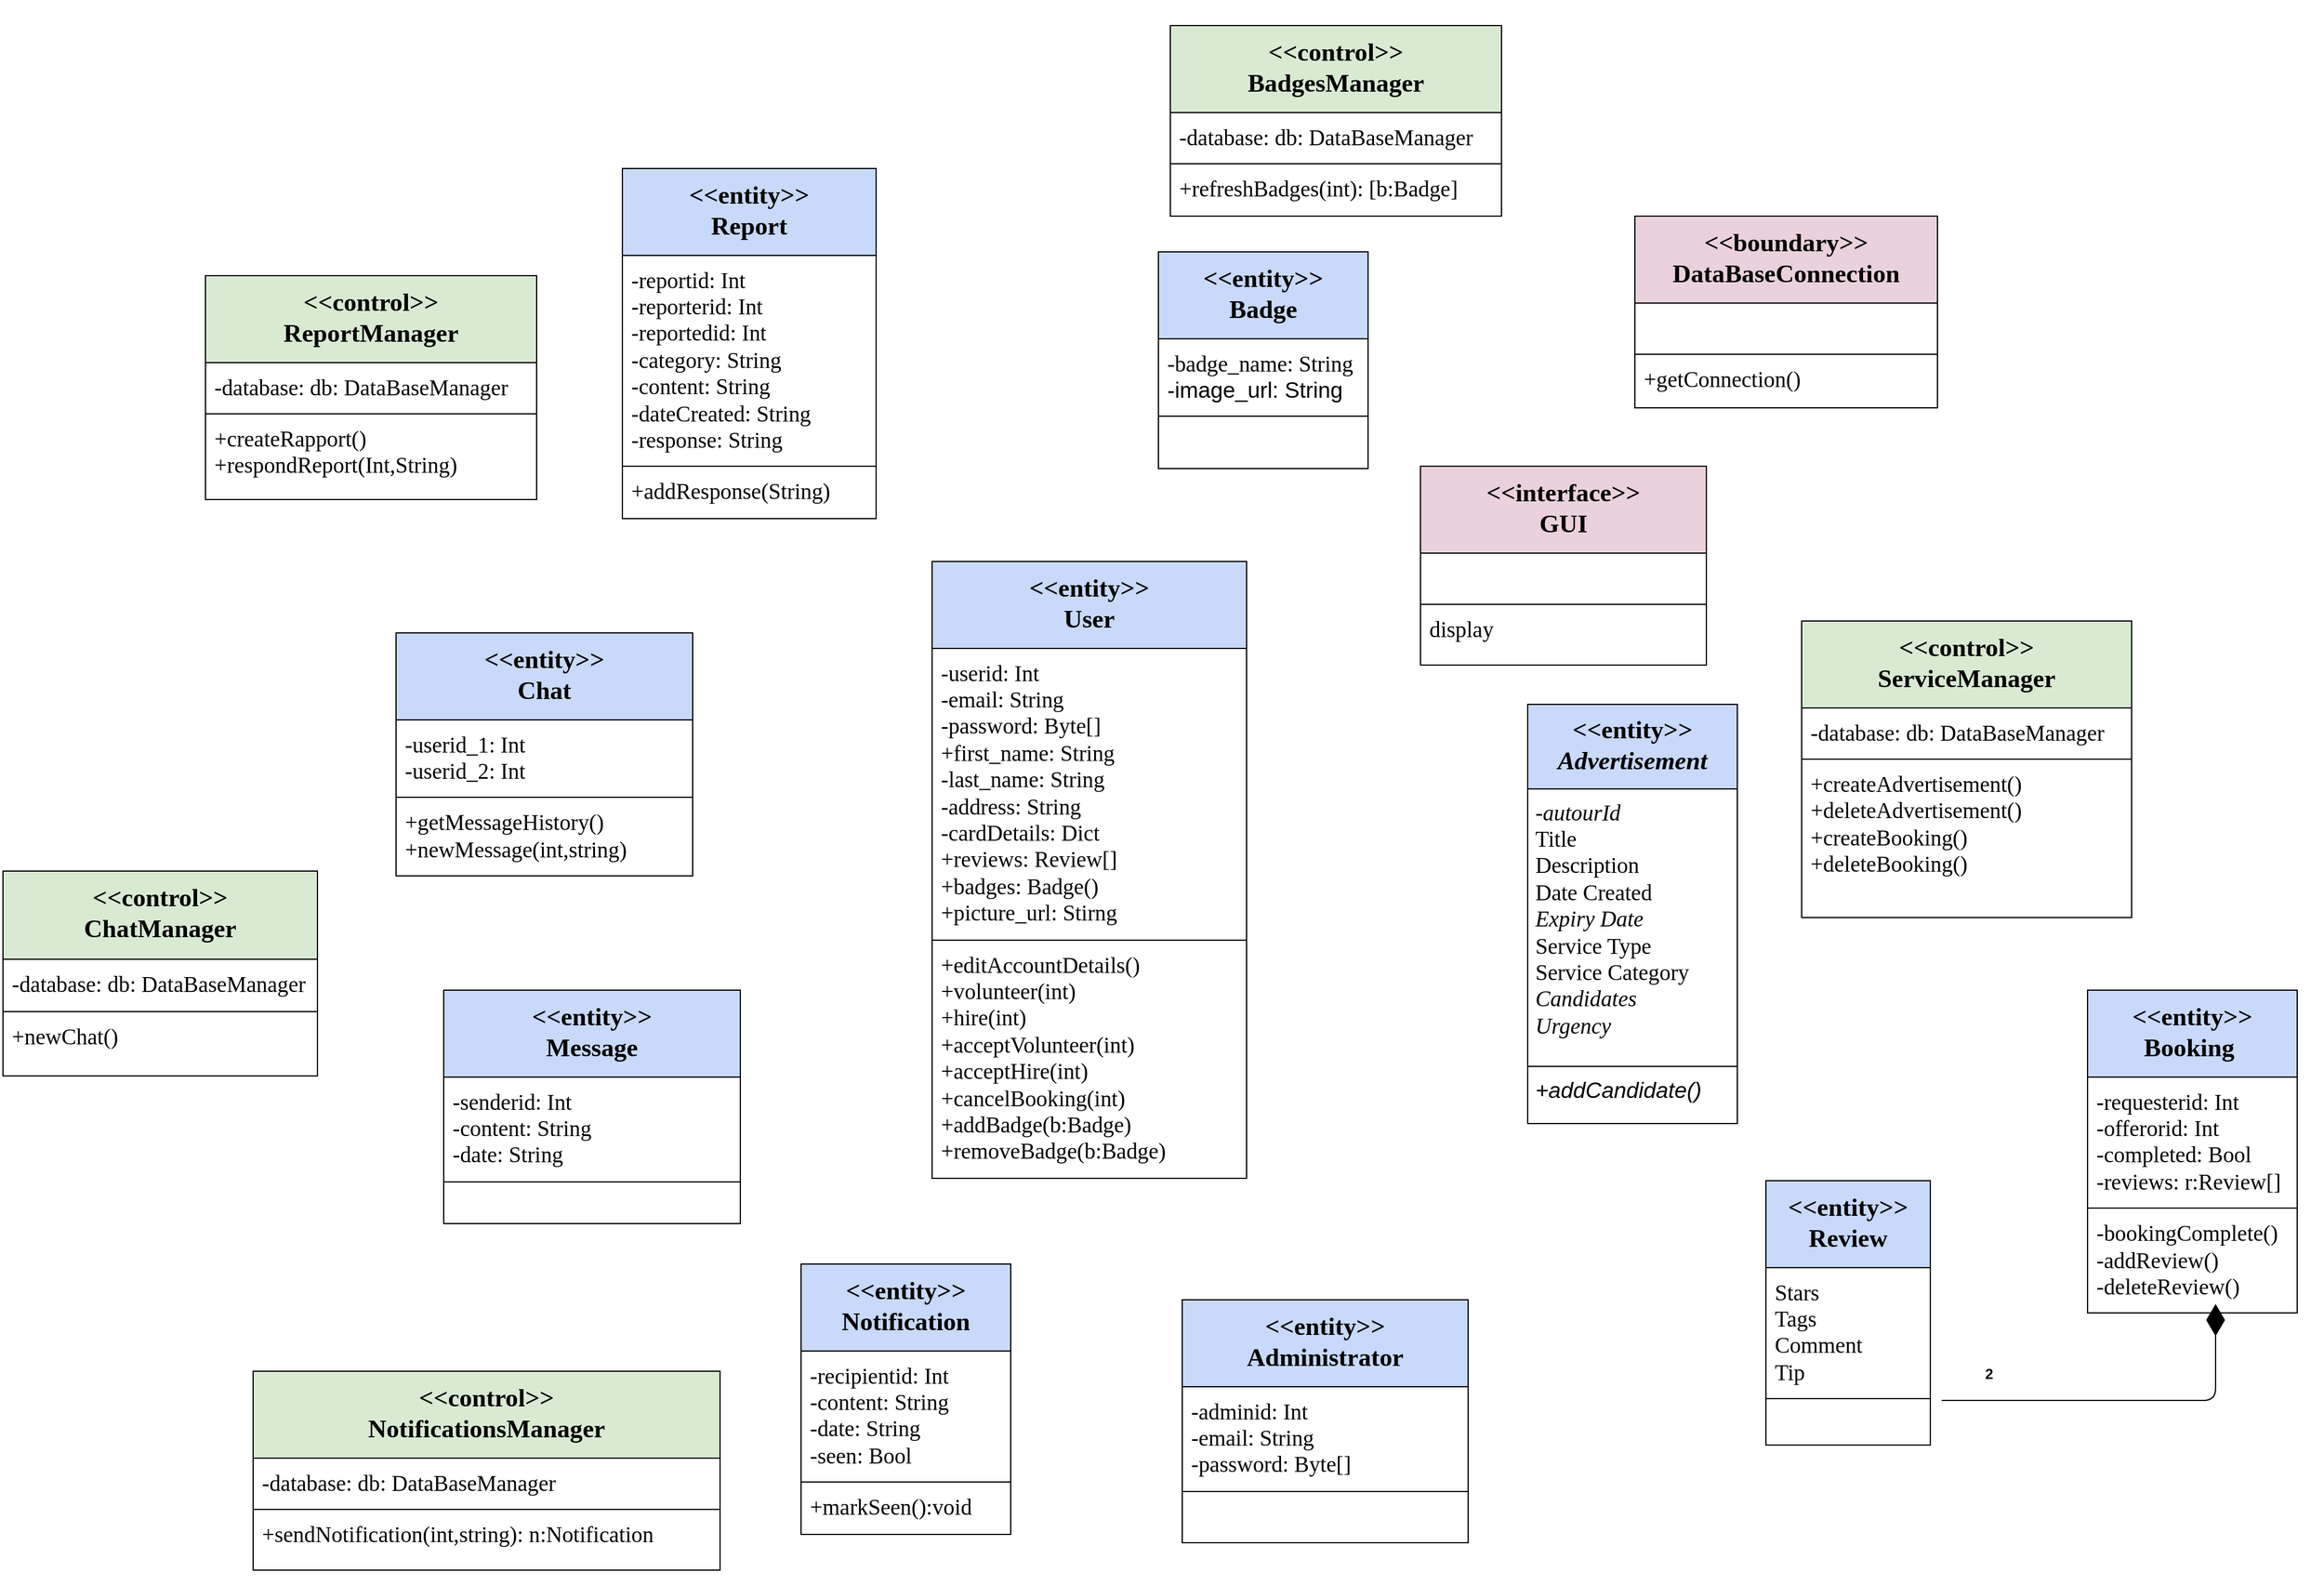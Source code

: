 <mxfile version="14.5.0" type="github">
  <diagram id="C5RBs43oDa-KdzZeNtuy" name="Page-1">
    <mxGraphModel dx="4404" dy="2912" grid="1" gridSize="10" guides="1" tooltips="1" connect="1" arrows="1" fold="1" page="1" pageScale="1" pageWidth="827" pageHeight="1169" math="0" shadow="0">
      <root>
        <mxCell id="WIyWlLk6GJQsqaUBKTNV-0" />
        <mxCell id="WIyWlLk6GJQsqaUBKTNV-1" parent="WIyWlLk6GJQsqaUBKTNV-0" />
        <mxCell id="wQyM_oGxPqQlltokziNy-2" value="&lt;meta charset=&quot;utf-8&quot;&gt;&lt;b style=&quot;font-weight: normal&quot; id=&quot;docs-internal-guid-32f2ac55-7fff-0cd5-32e0-9c12dda5c07a&quot;&gt;&amp;nbsp;&lt;table style=&quot;border: none ; border-collapse: collapse&quot;&gt;&lt;colgroup&gt;&lt;col width=&quot;176px&quot;&gt;&lt;/colgroup&gt;&lt;tbody&gt;&lt;tr style=&quot;height: 66px&quot;&gt;&lt;td style=&quot;background-color: #c8d9f9 ; opacity: 1 ; filter: alpha(opacity = 100) ; vertical-align: top ; border-left: solid #000000 1.331px ; border-right: solid #000000 1.331px ; border-top: solid #000000 1.331px ; border-bottom: solid #000000 1.331px ; padding-top: 10px ; padding-right: 7px ; padding-bottom: 10px ; padding-left: 7px&quot;&gt;&lt;p dir=&quot;ltr&quot; style=&quot;line-height: 1.2 ; text-align: center ; margin-top: 0pt ; margin-bottom: 0pt&quot;&gt;&lt;span style=&quot;font-size: 16pt; font-family: &amp;quot;times new roman&amp;quot;; color: rgb(0, 0, 0); background-color: transparent; font-weight: 700; font-style: normal; font-variant: normal; text-decoration: none; vertical-align: baseline;&quot;&gt;&amp;lt;&amp;lt;entity&amp;gt;&amp;gt;&lt;/span&gt;&lt;/p&gt;&lt;p dir=&quot;ltr&quot; style=&quot;line-height: 1.2 ; text-align: center ; margin-top: 0pt ; margin-bottom: 0pt&quot;&gt;&lt;span style=&quot;font-size: 16pt; font-family: &amp;quot;times new roman&amp;quot;; color: rgb(0, 0, 0); background-color: transparent; font-weight: 700; font-style: normal; font-variant: normal; text-decoration: none; vertical-align: baseline;&quot;&gt;Badge&lt;/span&gt;&lt;/p&gt;&lt;/td&gt;&lt;/tr&gt;&lt;tr style=&quot;height: 23px&quot;&gt;&lt;td style=&quot;vertical-align: top ; border-left: solid #000000 1.331px ; border-right: solid #000000 1.331px ; border-top: solid #000000 1.331px ; border-bottom: solid #000000 1.331px ; padding-top: 10px ; padding-right: 7px ; padding-bottom: 10px ; padding-left: 7px&quot;&gt;&lt;p dir=&quot;ltr&quot; style=&quot;line-height: 1.2 ; margin-top: 0pt ; margin-bottom: 0pt&quot;&gt;&lt;span style=&quot;font-size: 14pt; font-family: &amp;quot;times new roman&amp;quot;; color: rgb(0, 0, 0); background-color: transparent; font-weight: 400; font-style: normal; font-variant: normal; text-decoration: none; vertical-align: baseline;&quot;&gt;-badge_name: String&lt;/span&gt;&lt;/p&gt;&lt;p dir=&quot;ltr&quot; style=&quot;line-height: 1.2 ; margin-top: 0pt ; margin-bottom: 0pt&quot;&gt;&lt;span style=&quot;font-size: 14pt; font-family: arial; color: rgb(0, 0, 0); background-color: transparent; font-weight: 400; font-style: normal; font-variant: normal; text-decoration: none; vertical-align: baseline;&quot;&gt;-image_url: String&lt;/span&gt;&lt;/p&gt;&lt;/td&gt;&lt;/tr&gt;&lt;tr style=&quot;height: 38px&quot;&gt;&lt;td style=&quot;vertical-align: top ; border-left: solid #000000 1.331px ; border-right: solid #000000 1.331px ; border-top: solid #000000 1.331px ; border-bottom: solid #000000 1.331px ; padding-top: 10px ; padding-right: 7px ; padding-bottom: 10px ; padding-left: 7px&quot;&gt;&lt;p dir=&quot;ltr&quot; style=&quot;line-height: 1.2 ; margin-top: 0pt ; margin-bottom: 0pt&quot;&gt;&lt;span style=&quot;font-size: 14pt; font-family: arial; color: rgb(0, 0, 0); background-color: transparent; font-weight: 400; font-style: normal; font-variant: normal; text-decoration: none; vertical-align: baseline;&quot;&gt;&amp;nbsp;&lt;/span&gt;&lt;/p&gt;&lt;/td&gt;&lt;/tr&gt;&lt;/tbody&gt;&lt;/table&gt;&lt;/b&gt;" style="text;whiteSpace=wrap;html=1;" vertex="1" parent="WIyWlLk6GJQsqaUBKTNV-1">
          <mxGeometry x="300" y="50" width="200" height="210" as="geometry" />
        </mxCell>
        <mxCell id="wQyM_oGxPqQlltokziNy-5" value="&lt;meta charset=&quot;utf-8&quot;&gt;&lt;b style=&quot;font-weight: normal&quot; id=&quot;docs-internal-guid-a7db998e-7fff-4711-574c-0919b6f5d0d9&quot;&gt;&amp;nbsp;&lt;table style=&quot;border: none ; border-collapse: collapse&quot;&gt;&lt;colgroup&gt;&lt;col width=&quot;278px&quot;&gt;&lt;/colgroup&gt;&lt;tbody&gt;&lt;tr style=&quot;height: 41px&quot;&gt;&lt;td style=&quot;background-color: #d9ead3 ; opacity: 1 ; filter: alpha(opacity = 100) ; vertical-align: top ; border-left: solid #000000 1.331px ; border-right: solid #000000 1.331px ; border-top: solid #000000 1.331px ; border-bottom: solid #000000 1.331px ; padding-top: 10px ; padding-right: 7px ; padding-bottom: 10px ; padding-left: 7px&quot;&gt;&lt;p dir=&quot;ltr&quot; style=&quot;line-height: 1.2 ; text-align: center ; margin-top: 0pt ; margin-bottom: 0pt&quot;&gt;&lt;span style=&quot;font-size: 16pt; font-family: &amp;quot;times new roman&amp;quot;; color: rgb(0, 0, 0); background-color: transparent; font-weight: 700; font-style: normal; font-variant: normal; text-decoration: none; vertical-align: baseline;&quot;&gt;&amp;lt;&amp;lt;control&amp;gt;&amp;gt;&lt;/span&gt;&lt;/p&gt;&lt;p dir=&quot;ltr&quot; style=&quot;line-height: 1.2 ; text-align: center ; margin-top: 0pt ; margin-bottom: 0pt&quot;&gt;&lt;span style=&quot;font-size: 16pt; font-family: &amp;quot;times new roman&amp;quot;; color: rgb(0, 0, 0); background-color: transparent; font-weight: 700; font-style: normal; font-variant: normal; text-decoration: none; vertical-align: baseline;&quot;&gt;BadgesManager&lt;/span&gt;&lt;/p&gt;&lt;/td&gt;&lt;/tr&gt;&lt;tr style=&quot;height: 38px&quot;&gt;&lt;td style=&quot;vertical-align: top ; border-left: solid #000000 1.331px ; border-right: solid #000000 1.331px ; border-top: solid #000000 1.331px ; border-bottom: solid #000000 1.331px ; padding-top: 10px ; padding-right: 7px ; padding-bottom: 10px ; padding-left: 7px&quot;&gt;&lt;p dir=&quot;ltr&quot; style=&quot;line-height: 1.2 ; margin-top: 0pt ; margin-bottom: 0pt&quot;&gt;&lt;span style=&quot;font-size: 14pt; font-family: &amp;quot;times new roman&amp;quot;; color: rgb(0, 0, 0); background-color: transparent; font-weight: 400; font-style: normal; font-variant: normal; text-decoration: none; vertical-align: baseline;&quot;&gt;-database: db: DataBaseManager&lt;/span&gt;&lt;/p&gt;&lt;/td&gt;&lt;/tr&gt;&lt;tr style=&quot;height: 44px&quot;&gt;&lt;td style=&quot;vertical-align: top ; border-left: solid #000000 1.331px ; border-right: solid #000000 1.331px ; border-top: solid #000000 1.331px ; border-bottom: solid #000000 1.331px ; padding-top: 10px ; padding-right: 7px ; padding-bottom: 10px ; padding-left: 7px&quot;&gt;&lt;p dir=&quot;ltr&quot; style=&quot;line-height: 1.2 ; margin-top: 0pt ; margin-bottom: 0pt&quot;&gt;&lt;span style=&quot;font-size: 14pt; font-family: &amp;quot;times new roman&amp;quot;; color: rgb(0, 0, 0); background-color: transparent; font-weight: 400; font-style: normal; font-variant: normal; text-decoration: none; vertical-align: baseline;&quot;&gt;+refreshBadges(int): [b:Badge]&amp;nbsp;&lt;/span&gt;&lt;/p&gt;&lt;/td&gt;&lt;/tr&gt;&lt;/tbody&gt;&lt;/table&gt;&lt;/b&gt;" style="text;whiteSpace=wrap;html=1;" vertex="1" parent="WIyWlLk6GJQsqaUBKTNV-1">
          <mxGeometry x="310" y="-140" width="300" height="190" as="geometry" />
        </mxCell>
        <mxCell id="wQyM_oGxPqQlltokziNy-7" value="&lt;meta charset=&quot;utf-8&quot;&gt;&lt;b style=&quot;font-weight: normal&quot; id=&quot;docs-internal-guid-102a46e9-7fff-b2ee-8c5b-fd415bf8b91b&quot;&gt;&amp;nbsp;&lt;table style=&quot;border: none ; border-collapse: collapse&quot;&gt;&lt;colgroup&gt;&lt;col width=&quot;240px&quot;&gt;&lt;/colgroup&gt;&lt;tbody&gt;&lt;tr style=&quot;height: 42px&quot;&gt;&lt;td style=&quot;background-color: #c8d9f9 ; opacity: 1 ; filter: alpha(opacity = 100) ; vertical-align: top ; border-left: solid #000000 1.331px ; border-right: solid #000000 1.331px ; border-top: solid #000000 1.331px ; border-bottom: solid #000000 1.331px ; padding-top: 10px ; padding-right: 7px ; padding-bottom: 10px ; padding-left: 7px&quot;&gt;&lt;p dir=&quot;ltr&quot; style=&quot;line-height: 1.2 ; text-align: center ; margin-top: 0pt ; margin-bottom: 0pt&quot;&gt;&lt;span style=&quot;font-size: 16pt; font-family: &amp;quot;times new roman&amp;quot;; color: rgb(0, 0, 0); background-color: transparent; font-weight: 700; font-style: normal; font-variant: normal; text-decoration: none; vertical-align: baseline;&quot;&gt;&amp;lt;&amp;lt;entity&amp;gt;&amp;gt;&lt;/span&gt;&lt;/p&gt;&lt;p dir=&quot;ltr&quot; style=&quot;line-height: 1.2 ; text-align: center ; margin-top: 0pt ; margin-bottom: 0pt&quot;&gt;&lt;span style=&quot;font-size: 16pt; font-family: &amp;quot;times new roman&amp;quot;; color: rgb(0, 0, 0); background-color: transparent; font-weight: 700; font-style: normal; font-variant: normal; text-decoration: none; vertical-align: baseline;&quot;&gt;Administrator&lt;/span&gt;&lt;/p&gt;&lt;/td&gt;&lt;/tr&gt;&lt;tr style=&quot;height: 63px&quot;&gt;&lt;td style=&quot;vertical-align: top ; border-left: solid #000000 1.331px ; border-right: solid #000000 1.331px ; border-top: solid #000000 1.331px ; border-bottom: solid #000000 1.331px ; padding-top: 10px ; padding-right: 7px ; padding-bottom: 10px ; padding-left: 7px&quot;&gt;&lt;p dir=&quot;ltr&quot; style=&quot;line-height: 1.2 ; margin-top: 0pt ; margin-bottom: 0pt&quot;&gt;&lt;span style=&quot;font-size: 14pt; font-family: &amp;quot;times new roman&amp;quot;; color: rgb(0, 0, 0); background-color: transparent; font-weight: 400; font-style: normal; font-variant: normal; text-decoration: none; vertical-align: baseline;&quot;&gt;-adminid: Int&lt;/span&gt;&lt;/p&gt;&lt;p dir=&quot;ltr&quot; style=&quot;line-height: 1.2 ; margin-top: 0pt ; margin-bottom: 0pt&quot;&gt;&lt;span style=&quot;font-size: 14pt; font-family: &amp;quot;times new roman&amp;quot;; color: rgb(0, 0, 0); background-color: transparent; font-weight: 400; font-style: normal; font-variant: normal; text-decoration: none; vertical-align: baseline;&quot;&gt;-email: String&lt;/span&gt;&lt;/p&gt;&lt;p dir=&quot;ltr&quot; style=&quot;line-height: 1.2 ; margin-top: 0pt ; margin-bottom: 0pt&quot;&gt;&lt;span style=&quot;font-size: 14pt; font-family: &amp;quot;times new roman&amp;quot;; color: rgb(0, 0, 0); background-color: transparent; font-weight: 400; font-style: normal; font-variant: normal; text-decoration: none; vertical-align: baseline;&quot;&gt;-password: Byte[]&lt;/span&gt;&lt;/p&gt;&lt;/td&gt;&lt;/tr&gt;&lt;tr style=&quot;height: 39px&quot;&gt;&lt;td style=&quot;vertical-align: top ; border-left: solid #000000 1.331px ; border-right: solid #000000 1.331px ; border-top: solid #000000 1.331px ; border-bottom: solid #000000 1.331px ; padding-top: 10px ; padding-right: 7px ; padding-bottom: 10px ; padding-left: 7px&quot;&gt;&lt;p dir=&quot;ltr&quot; style=&quot;line-height: 1.2 ; margin-top: 0pt ; margin-bottom: 0pt&quot;&gt;&lt;span style=&quot;font-size: 14pt; font-family: arial; color: rgb(0, 0, 0); background-color: transparent; font-weight: 400; font-style: normal; font-variant: normal; text-decoration: none; vertical-align: baseline;&quot;&gt;&amp;nbsp;&lt;/span&gt;&lt;/p&gt;&lt;/td&gt;&lt;/tr&gt;&lt;/tbody&gt;&lt;/table&gt;&lt;/b&gt;" style="text;whiteSpace=wrap;html=1;" vertex="1" parent="WIyWlLk6GJQsqaUBKTNV-1">
          <mxGeometry x="320" y="930" width="270" height="230" as="geometry" />
        </mxCell>
        <mxCell id="wQyM_oGxPqQlltokziNy-8" value="&lt;meta charset=&quot;utf-8&quot;&gt;&lt;b style=&quot;font-weight: normal&quot; id=&quot;docs-internal-guid-fb555f75-7fff-ffb7-ab83-3d34b5f67b0b&quot;&gt;&amp;nbsp;&lt;table style=&quot;border: none ; border-collapse: collapse&quot;&gt;&lt;colgroup&gt;&lt;col width=&quot;249px&quot;&gt;&lt;/colgroup&gt;&lt;tbody&gt;&lt;tr style=&quot;height: 53px&quot;&gt;&lt;td style=&quot;background-color: #c8d9f9 ; opacity: 1 ; filter: alpha(opacity = 100) ; vertical-align: top ; border-left: solid #000000 1.331px ; border-right: solid #000000 1.331px ; border-top: solid #000000 1.331px ; border-bottom: solid #000000 1.331px ; padding-top: 10px ; padding-right: 7px ; padding-bottom: 10px ; padding-left: 7px&quot;&gt;&lt;p dir=&quot;ltr&quot; style=&quot;line-height: 1.2 ; text-align: center ; margin-top: 0pt ; margin-bottom: 0pt&quot;&gt;&lt;span style=&quot;font-size: 16pt; font-family: &amp;quot;times new roman&amp;quot;; color: rgb(0, 0, 0); background-color: transparent; font-weight: 700; font-style: normal; font-variant: normal; text-decoration: none; vertical-align: baseline;&quot;&gt;&amp;lt;&amp;lt;entity&amp;gt;&amp;gt;&lt;/span&gt;&lt;/p&gt;&lt;p dir=&quot;ltr&quot; style=&quot;line-height: 1.2 ; text-align: center ; margin-top: 0pt ; margin-bottom: 0pt&quot;&gt;&lt;span style=&quot;font-size: 16pt; font-family: &amp;quot;times new roman&amp;quot;; color: rgb(0, 0, 0); background-color: transparent; font-weight: 700; font-style: normal; font-variant: normal; text-decoration: none; vertical-align: baseline;&quot;&gt;Message&lt;/span&gt;&lt;/p&gt;&lt;/td&gt;&lt;/tr&gt;&lt;tr style=&quot;height: 62px&quot;&gt;&lt;td style=&quot;vertical-align: top ; border-left: solid #000000 1.331px ; border-right: solid #000000 1.331px ; border-top: solid #000000 1.331px ; border-bottom: solid #000000 1.331px ; padding-top: 10px ; padding-right: 7px ; padding-bottom: 10px ; padding-left: 7px&quot;&gt;&lt;p dir=&quot;ltr&quot; style=&quot;line-height: 1.2 ; margin-top: 0pt ; margin-bottom: 0pt&quot;&gt;&lt;span style=&quot;font-size: 14pt; font-family: &amp;quot;times new roman&amp;quot;; color: rgb(0, 0, 0); background-color: transparent; font-weight: 400; font-style: normal; font-variant: normal; text-decoration: none; vertical-align: baseline;&quot;&gt;-senderid: Int&lt;/span&gt;&lt;/p&gt;&lt;p dir=&quot;ltr&quot; style=&quot;line-height: 1.2 ; margin-top: 0pt ; margin-bottom: 0pt&quot;&gt;&lt;span style=&quot;font-size: 14pt; font-family: &amp;quot;times new roman&amp;quot;; color: rgb(0, 0, 0); background-color: transparent; font-weight: 400; font-style: normal; font-variant: normal; text-decoration: none; vertical-align: baseline;&quot;&gt;-content: String&lt;/span&gt;&lt;/p&gt;&lt;p dir=&quot;ltr&quot; style=&quot;line-height: 1.2 ; margin-top: 0pt ; margin-bottom: 0pt&quot;&gt;&lt;span style=&quot;font-size: 14pt; font-family: &amp;quot;times new roman&amp;quot;; color: rgb(0, 0, 0); background-color: transparent; font-weight: 400; font-style: normal; font-variant: normal; text-decoration: none; vertical-align: baseline;&quot;&gt;-date: String&lt;/span&gt;&lt;/p&gt;&lt;/td&gt;&lt;/tr&gt;&lt;tr style=&quot;height: 32px&quot;&gt;&lt;td style=&quot;vertical-align: top ; border-left: solid #000000 1.331px ; border-right: solid #000000 1.331px ; border-top: solid #000000 1.331px ; border-bottom: solid #000000 1.331px ; padding-top: 10px ; padding-right: 7px ; padding-bottom: 10px ; padding-left: 7px&quot;&gt;&amp;nbsp;&lt;/td&gt;&lt;/tr&gt;&lt;/tbody&gt;&lt;/table&gt;&lt;/b&gt;" style="text;whiteSpace=wrap;html=1;" vertex="1" parent="WIyWlLk6GJQsqaUBKTNV-1">
          <mxGeometry x="-300" y="670" width="280" height="230" as="geometry" />
        </mxCell>
        <mxCell id="wQyM_oGxPqQlltokziNy-10" value="&lt;meta charset=&quot;utf-8&quot;&gt;&lt;b style=&quot;font-weight: normal&quot; id=&quot;docs-internal-guid-c2a595e2-7fff-4fe5-c91d-e28788fa167e&quot;&gt;&amp;nbsp;&lt;table style=&quot;border: none ; border-collapse: collapse&quot;&gt;&lt;colgroup&gt;&lt;col width=&quot;249px&quot;&gt;&lt;/colgroup&gt;&lt;tbody&gt;&lt;tr style=&quot;height: 53px&quot;&gt;&lt;td style=&quot;background-color: #c8d9f9 ; opacity: 1 ; filter: alpha(opacity = 100) ; vertical-align: top ; border-left: solid #000000 1.331px ; border-right: solid #000000 1.331px ; border-top: solid #000000 1.331px ; border-bottom: solid #000000 1.331px ; padding-top: 10px ; padding-right: 7px ; padding-bottom: 10px ; padding-left: 7px&quot;&gt;&lt;p dir=&quot;ltr&quot; style=&quot;line-height: 1.2 ; text-align: center ; margin-top: 0pt ; margin-bottom: 0pt&quot;&gt;&lt;span style=&quot;font-size: 16pt; font-family: &amp;quot;times new roman&amp;quot;; color: rgb(0, 0, 0); background-color: transparent; font-weight: 700; font-style: normal; font-variant: normal; text-decoration: none; vertical-align: baseline;&quot;&gt;&amp;lt;&amp;lt;entity&amp;gt;&amp;gt;&lt;/span&gt;&lt;/p&gt;&lt;p dir=&quot;ltr&quot; style=&quot;line-height: 1.2 ; text-align: center ; margin-top: 0pt ; margin-bottom: 0pt&quot;&gt;&lt;span style=&quot;font-size: 16pt; font-family: &amp;quot;times new roman&amp;quot;; color: rgb(0, 0, 0); background-color: transparent; font-weight: 700; font-style: normal; font-variant: normal; text-decoration: none; vertical-align: baseline;&quot;&gt;Chat&lt;/span&gt;&lt;/p&gt;&lt;/td&gt;&lt;/tr&gt;&lt;tr style=&quot;height: 62px&quot;&gt;&lt;td style=&quot;vertical-align: top ; border-left: solid #000000 1.331px ; border-right: solid #000000 1.331px ; border-top: solid #000000 1.331px ; border-bottom: solid #000000 1.331px ; padding-top: 10px ; padding-right: 7px ; padding-bottom: 10px ; padding-left: 7px&quot;&gt;&lt;p dir=&quot;ltr&quot; style=&quot;line-height: 1.2 ; margin-top: 0pt ; margin-bottom: 0pt&quot;&gt;&lt;span style=&quot;font-size: 14pt; font-family: &amp;quot;times new roman&amp;quot;; color: rgb(0, 0, 0); background-color: transparent; font-weight: 400; font-style: normal; font-variant: normal; text-decoration: none; vertical-align: baseline;&quot;&gt;-userid_1: Int&lt;/span&gt;&lt;/p&gt;&lt;p dir=&quot;ltr&quot; style=&quot;line-height: 1.2 ; margin-top: 0pt ; margin-bottom: 0pt&quot;&gt;&lt;span style=&quot;font-size: 14pt; font-family: &amp;quot;times new roman&amp;quot;; color: rgb(0, 0, 0); background-color: transparent; font-weight: 400; font-style: normal; font-variant: normal; text-decoration: none; vertical-align: baseline;&quot;&gt;-userid_2: Int&lt;/span&gt;&lt;/p&gt;&lt;/td&gt;&lt;/tr&gt;&lt;tr style=&quot;height: 32px&quot;&gt;&lt;td style=&quot;vertical-align: top ; border-left: solid #000000 1.331px ; border-right: solid #000000 1.331px ; border-top: solid #000000 1.331px ; border-bottom: solid #000000 1.331px ; padding-top: 10px ; padding-right: 7px ; padding-bottom: 10px ; padding-left: 7px&quot;&gt;&lt;p dir=&quot;ltr&quot; style=&quot;line-height: 1.2 ; margin-top: 0pt ; margin-bottom: 0pt&quot;&gt;&lt;span style=&quot;font-size: 14pt; font-family: &amp;quot;times new roman&amp;quot;; color: rgb(0, 0, 0); background-color: transparent; font-weight: 400; font-style: normal; font-variant: normal; text-decoration: none; vertical-align: baseline;&quot;&gt;+getMessageHistory()&lt;/span&gt;&lt;/p&gt;&lt;p dir=&quot;ltr&quot; style=&quot;line-height: 1.2 ; margin-top: 0pt ; margin-bottom: 0pt&quot;&gt;&lt;span style=&quot;font-size: 14pt; font-family: &amp;quot;times new roman&amp;quot;; color: rgb(0, 0, 0); background-color: transparent; font-weight: 400; font-style: normal; font-variant: normal; text-decoration: none; vertical-align: baseline;&quot;&gt;+newMessage(int,string)&lt;/span&gt;&lt;/p&gt;&lt;/td&gt;&lt;/tr&gt;&lt;/tbody&gt;&lt;/table&gt;&lt;/b&gt;" style="text;whiteSpace=wrap;html=1;" vertex="1" parent="WIyWlLk6GJQsqaUBKTNV-1">
          <mxGeometry x="-340" y="370" width="280" height="230" as="geometry" />
        </mxCell>
        <mxCell id="wQyM_oGxPqQlltokziNy-11" value="&lt;meta charset=&quot;utf-8&quot;&gt;&lt;b style=&quot;font-weight: normal&quot; id=&quot;docs-internal-guid-8f333556-7fff-7db2-3a27-5443b06cfc64&quot;&gt;&amp;nbsp;&lt;table style=&quot;border: none ; border-collapse: collapse&quot;&gt;&lt;colgroup&gt;&lt;col width=&quot;264px&quot;&gt;&lt;/colgroup&gt;&lt;tbody&gt;&lt;tr style=&quot;height: 74px&quot;&gt;&lt;td style=&quot;background-color: #d9ead3 ; opacity: 1 ; filter: alpha(opacity = 100) ; vertical-align: top ; border-left: solid #000000 1.331px ; border-right: solid #000000 1.331px ; border-top: solid #000000 1.331px ; border-bottom: solid #000000 1.331px ; padding-top: 10px ; padding-right: 7px ; padding-bottom: 10px ; padding-left: 7px&quot;&gt;&lt;p dir=&quot;ltr&quot; style=&quot;line-height: 1.2 ; text-align: center ; margin-top: 0pt ; margin-bottom: 0pt&quot;&gt;&lt;span style=&quot;font-size: 16pt; font-family: &amp;quot;times new roman&amp;quot;; color: rgb(0, 0, 0); background-color: transparent; font-weight: 700; font-style: normal; font-variant: normal; text-decoration: none; vertical-align: baseline;&quot;&gt;&amp;lt;&amp;lt;control&amp;gt;&amp;gt;&lt;/span&gt;&lt;/p&gt;&lt;p dir=&quot;ltr&quot; style=&quot;line-height: 1.2 ; text-align: center ; margin-top: 0pt ; margin-bottom: 0pt&quot;&gt;&lt;span style=&quot;font-size: 16pt; font-family: &amp;quot;times new roman&amp;quot;; color: rgb(0, 0, 0); background-color: transparent; font-weight: 700; font-style: normal; font-variant: normal; text-decoration: none; vertical-align: baseline;&quot;&gt;ChatManager&lt;/span&gt;&lt;/p&gt;&lt;/td&gt;&lt;/tr&gt;&lt;tr style=&quot;height: 44px&quot;&gt;&lt;td style=&quot;vertical-align: top ; border-left: solid #000000 1.331px ; border-right: solid #000000 1.331px ; border-top: solid #000000 1.331px ; border-bottom: solid #000000 1.331px ; padding-top: 10px ; padding-right: 7px ; padding-bottom: 10px ; padding-left: 7px&quot;&gt;&lt;p dir=&quot;ltr&quot; style=&quot;line-height: 1.2 ; margin-top: 0pt ; margin-bottom: 0pt&quot;&gt;&lt;span style=&quot;font-size: 14pt; font-family: &amp;quot;times new roman&amp;quot;; color: rgb(0, 0, 0); background-color: transparent; font-weight: 400; font-style: normal; font-variant: normal; text-decoration: none; vertical-align: baseline;&quot;&gt;-database: db: DataBaseManager&lt;/span&gt;&lt;/p&gt;&lt;/td&gt;&lt;/tr&gt;&lt;tr style=&quot;height: 54px&quot;&gt;&lt;td style=&quot;vertical-align: top ; border-left: solid #000000 1.331px ; border-right: solid #000000 1.331px ; border-top: solid #000000 1.331px ; border-bottom: solid #000000 1.331px ; padding-top: 10px ; padding-right: 7px ; padding-bottom: 10px ; padding-left: 7px&quot;&gt;&lt;p dir=&quot;ltr&quot; style=&quot;line-height: 1.2 ; margin-top: 0pt ; margin-bottom: 0pt&quot;&gt;&lt;span style=&quot;font-size: 14pt; font-family: &amp;quot;times new roman&amp;quot;; color: rgb(0, 0, 0); background-color: transparent; font-weight: 400; font-style: normal; font-variant: normal; text-decoration: none; vertical-align: baseline;&quot;&gt;+newChat()&lt;/span&gt;&lt;/p&gt;&lt;/td&gt;&lt;/tr&gt;&lt;/tbody&gt;&lt;/table&gt;&lt;/b&gt;" style="text;whiteSpace=wrap;html=1;" vertex="1" parent="WIyWlLk6GJQsqaUBKTNV-1">
          <mxGeometry x="-670" y="570" width="290" height="200" as="geometry" />
        </mxCell>
        <mxCell id="wQyM_oGxPqQlltokziNy-12" value="&lt;meta charset=&quot;utf-8&quot;&gt;&lt;b style=&quot;font-weight: normal&quot; id=&quot;docs-internal-guid-58e743fc-7fff-a1fe-8975-cbec3e07dacb&quot;&gt;&amp;nbsp;&lt;table style=&quot;border: none ; border-collapse: collapse&quot;&gt;&lt;colgroup&gt;&lt;col width=&quot;264px&quot;&gt;&lt;/colgroup&gt;&lt;tbody&gt;&lt;tr style=&quot;height: 46px&quot;&gt;&lt;td style=&quot;background-color: #c8d9f9 ; opacity: 1 ; filter: alpha(opacity = 100) ; vertical-align: top ; border-left: solid #000000 1.331px ; border-right: solid #000000 1.331px ; border-top: solid #000000 1.331px ; border-bottom: solid #000000 1.331px ; padding-top: 10px ; padding-right: 7px ; padding-bottom: 10px ; padding-left: 7px&quot;&gt;&lt;p dir=&quot;ltr&quot; style=&quot;line-height: 1.2 ; text-align: center ; margin-top: 0pt ; margin-bottom: 0pt&quot;&gt;&lt;span style=&quot;font-size: 16pt; font-family: &amp;quot;times new roman&amp;quot;; color: rgb(0, 0, 0); background-color: transparent; font-weight: 700; font-style: normal; font-variant: normal; text-decoration: none; vertical-align: baseline;&quot;&gt;&amp;lt;&amp;lt;entity&amp;gt;&amp;gt;&lt;/span&gt;&lt;/p&gt;&lt;p dir=&quot;ltr&quot; style=&quot;line-height: 1.2 ; text-align: center ; margin-top: 0pt ; margin-bottom: 0pt&quot;&gt;&lt;span style=&quot;font-size: 16pt; font-family: &amp;quot;times new roman&amp;quot;; color: rgb(0, 0, 0); background-color: transparent; font-weight: 700; font-style: normal; font-variant: normal; text-decoration: none; vertical-align: baseline;&quot;&gt;User&lt;/span&gt;&lt;/p&gt;&lt;/td&gt;&lt;/tr&gt;&lt;tr style=&quot;height: 120px&quot;&gt;&lt;td style=&quot;vertical-align: top ; border-left: solid #000000 1.331px ; border-right: solid #000000 1.331px ; border-top: solid #000000 1.331px ; border-bottom: solid #000000 1.331px ; padding-top: 10px ; padding-right: 7px ; padding-bottom: 10px ; padding-left: 7px&quot;&gt;&lt;p dir=&quot;ltr&quot; style=&quot;line-height: 1.2 ; margin-top: 0pt ; margin-bottom: 0pt&quot;&gt;&lt;span style=&quot;font-size: 14pt; font-family: &amp;quot;times new roman&amp;quot;; color: rgb(0, 0, 0); background-color: transparent; font-weight: 400; font-style: normal; font-variant: normal; text-decoration: none; vertical-align: baseline;&quot;&gt;-userid: Int&lt;/span&gt;&lt;/p&gt;&lt;p dir=&quot;ltr&quot; style=&quot;line-height: 1.2 ; margin-top: 0pt ; margin-bottom: 0pt&quot;&gt;&lt;span style=&quot;font-size: 14pt; font-family: &amp;quot;times new roman&amp;quot;; color: rgb(0, 0, 0); background-color: transparent; font-weight: 400; font-style: normal; font-variant: normal; text-decoration: none; vertical-align: baseline;&quot;&gt;-email: String&lt;/span&gt;&lt;/p&gt;&lt;p dir=&quot;ltr&quot; style=&quot;line-height: 1.2 ; margin-top: 0pt ; margin-bottom: 0pt&quot;&gt;&lt;span style=&quot;font-size: 14pt; font-family: &amp;quot;times new roman&amp;quot;; color: rgb(0, 0, 0); background-color: transparent; font-weight: 400; font-style: normal; font-variant: normal; text-decoration: none; vertical-align: baseline;&quot;&gt;-password: Byte[]&lt;/span&gt;&lt;/p&gt;&lt;p dir=&quot;ltr&quot; style=&quot;line-height: 1.2 ; margin-top: 0pt ; margin-bottom: 0pt&quot;&gt;&lt;span style=&quot;font-size: 14pt; font-family: &amp;quot;times new roman&amp;quot;; color: rgb(0, 0, 0); background-color: transparent; font-weight: 400; font-style: normal; font-variant: normal; text-decoration: none; vertical-align: baseline;&quot;&gt;+first_name: String&lt;/span&gt;&lt;/p&gt;&lt;p dir=&quot;ltr&quot; style=&quot;line-height: 1.2 ; margin-top: 0pt ; margin-bottom: 0pt&quot;&gt;&lt;span style=&quot;font-size: 14pt; font-family: &amp;quot;times new roman&amp;quot;; color: rgb(0, 0, 0); background-color: transparent; font-weight: 400; font-style: normal; font-variant: normal; text-decoration: none; vertical-align: baseline;&quot;&gt;-last_name: String&lt;/span&gt;&lt;/p&gt;&lt;p dir=&quot;ltr&quot; style=&quot;line-height: 1.2 ; margin-top: 0pt ; margin-bottom: 0pt&quot;&gt;&lt;span style=&quot;font-size: 14pt; font-family: &amp;quot;times new roman&amp;quot;; color: rgb(0, 0, 0); background-color: transparent; font-weight: 400; font-style: normal; font-variant: normal; text-decoration: none; vertical-align: baseline;&quot;&gt;-address: String&lt;/span&gt;&lt;/p&gt;&lt;p dir=&quot;ltr&quot; style=&quot;line-height: 1.2 ; margin-top: 0pt ; margin-bottom: 0pt&quot;&gt;&lt;span style=&quot;font-size: 14pt; font-family: &amp;quot;times new roman&amp;quot;; color: rgb(0, 0, 0); background-color: transparent; font-weight: 400; font-style: normal; font-variant: normal; text-decoration: none; vertical-align: baseline;&quot;&gt;-cardDetails: Dict&lt;/span&gt;&lt;/p&gt;&lt;p dir=&quot;ltr&quot; style=&quot;line-height: 1.2 ; margin-top: 0pt ; margin-bottom: 0pt&quot;&gt;&lt;span style=&quot;font-size: 14pt; font-family: &amp;quot;times new roman&amp;quot;; color: rgb(0, 0, 0); background-color: transparent; font-weight: 400; font-style: normal; font-variant: normal; text-decoration: none; vertical-align: baseline;&quot;&gt;+reviews: Review[]&lt;/span&gt;&lt;/p&gt;&lt;p dir=&quot;ltr&quot; style=&quot;line-height: 1.2 ; margin-top: 0pt ; margin-bottom: 0pt&quot;&gt;&lt;span style=&quot;font-size: 14pt; font-family: &amp;quot;times new roman&amp;quot;; color: rgb(0, 0, 0); background-color: transparent; font-weight: 400; font-style: normal; font-variant: normal; text-decoration: none; vertical-align: baseline;&quot;&gt;+badges: Badge()&lt;/span&gt;&lt;/p&gt;&lt;p dir=&quot;ltr&quot; style=&quot;line-height: 1.2 ; margin-top: 0pt ; margin-bottom: 0pt&quot;&gt;&lt;span style=&quot;font-size: 14pt; font-family: &amp;quot;times new roman&amp;quot;; color: rgb(0, 0, 0); background-color: transparent; font-weight: 400; font-style: normal; font-variant: normal; text-decoration: none; vertical-align: baseline;&quot;&gt;+picture_url: Stirng&lt;/span&gt;&lt;/p&gt;&lt;/td&gt;&lt;/tr&gt;&lt;tr style=&quot;height: 40px&quot;&gt;&lt;td style=&quot;vertical-align: top ; border-left: solid #000000 1.331px ; border-right: solid #000000 1.331px ; border-top: solid #000000 1.331px ; border-bottom: solid #000000 1.331px ; padding-top: 10px ; padding-right: 7px ; padding-bottom: 10px ; padding-left: 7px&quot;&gt;&lt;p dir=&quot;ltr&quot; style=&quot;line-height: 1.2 ; margin-top: 0pt ; margin-bottom: 0pt&quot;&gt;&lt;span style=&quot;font-size: 14pt; font-family: &amp;quot;times new roman&amp;quot;; color: rgb(0, 0, 0); background-color: transparent; font-weight: 400; font-style: normal; font-variant: normal; text-decoration: none; vertical-align: baseline;&quot;&gt;+editAccountDetails()&lt;/span&gt;&lt;/p&gt;&lt;p dir=&quot;ltr&quot; style=&quot;line-height: 1.2 ; margin-top: 0pt ; margin-bottom: 0pt&quot;&gt;&lt;span style=&quot;font-size: 14pt; font-family: &amp;quot;times new roman&amp;quot;; color: rgb(0, 0, 0); background-color: transparent; font-weight: 400; font-style: normal; font-variant: normal; text-decoration: none; vertical-align: baseline;&quot;&gt;+volunteer(int)&lt;/span&gt;&lt;/p&gt;&lt;p dir=&quot;ltr&quot; style=&quot;line-height: 1.2 ; margin-top: 0pt ; margin-bottom: 0pt&quot;&gt;&lt;span style=&quot;font-size: 14pt; font-family: &amp;quot;times new roman&amp;quot;; color: rgb(0, 0, 0); background-color: transparent; font-weight: 400; font-style: normal; font-variant: normal; text-decoration: none; vertical-align: baseline;&quot;&gt;+hire(int)&lt;/span&gt;&lt;/p&gt;&lt;p dir=&quot;ltr&quot; style=&quot;line-height: 1.2 ; margin-top: 0pt ; margin-bottom: 0pt&quot;&gt;&lt;span style=&quot;font-size: 14pt; font-family: &amp;quot;times new roman&amp;quot;; color: rgb(0, 0, 0); background-color: transparent; font-weight: 400; font-style: normal; font-variant: normal; text-decoration: none; vertical-align: baseline;&quot;&gt;+acceptVolunteer(int)&lt;/span&gt;&lt;/p&gt;&lt;p dir=&quot;ltr&quot; style=&quot;line-height: 1.2 ; margin-top: 0pt ; margin-bottom: 0pt&quot;&gt;&lt;span style=&quot;font-size: 14pt; font-family: &amp;quot;times new roman&amp;quot;; color: rgb(0, 0, 0); background-color: transparent; font-weight: 400; font-style: normal; font-variant: normal; text-decoration: none; vertical-align: baseline;&quot;&gt;+acceptHire(int)&lt;/span&gt;&lt;/p&gt;&lt;p dir=&quot;ltr&quot; style=&quot;line-height: 1.2 ; margin-top: 0pt ; margin-bottom: 0pt&quot;&gt;&lt;span style=&quot;font-size: 14pt; font-family: &amp;quot;times new roman&amp;quot;; color: rgb(0, 0, 0); background-color: transparent; font-weight: 400; font-style: normal; font-variant: normal; text-decoration: none; vertical-align: baseline;&quot;&gt;+cancelBooking(int)&lt;/span&gt;&lt;/p&gt;&lt;p dir=&quot;ltr&quot; style=&quot;line-height: 1.2 ; margin-top: 0pt ; margin-bottom: 0pt&quot;&gt;&lt;span style=&quot;font-size: 14pt; font-family: &amp;quot;times new roman&amp;quot;; color: rgb(0, 0, 0); background-color: transparent; font-weight: 400; font-style: normal; font-variant: normal; text-decoration: none; vertical-align: baseline;&quot;&gt;+addBadge(b:Badge)&lt;/span&gt;&lt;/p&gt;&lt;p dir=&quot;ltr&quot; style=&quot;line-height: 1.2 ; margin-top: 0pt ; margin-bottom: 0pt&quot;&gt;&lt;span style=&quot;font-size: 14pt; font-family: &amp;quot;times new roman&amp;quot;; color: rgb(0, 0, 0); background-color: transparent; font-weight: 400; font-style: normal; font-variant: normal; text-decoration: none; vertical-align: baseline;&quot;&gt;+removeBadge(b:Badge)&lt;/span&gt;&lt;/p&gt;&lt;/td&gt;&lt;/tr&gt;&lt;/tbody&gt;&lt;/table&gt;&lt;/b&gt;" style="text;whiteSpace=wrap;html=1;" vertex="1" parent="WIyWlLk6GJQsqaUBKTNV-1">
          <mxGeometry x="110" y="310" width="330" height="290" as="geometry" />
        </mxCell>
        <mxCell id="wQyM_oGxPqQlltokziNy-13" value="&lt;meta charset=&quot;utf-8&quot;&gt;&lt;b style=&quot;font-weight: normal&quot; id=&quot;docs-internal-guid-3d7ef241-7fff-c206-9803-10bf7b564cb2&quot;&gt;&amp;nbsp;&lt;table style=&quot;border: none ; border-collapse: collapse&quot;&gt;&lt;colgroup&gt;&lt;col width=&quot;278px&quot;&gt;&lt;/colgroup&gt;&lt;tbody&gt;&lt;tr style=&quot;height: 65px&quot;&gt;&lt;td style=&quot;background-color: #d9ead3 ; opacity: 1 ; filter: alpha(opacity = 100) ; vertical-align: top ; border-left: solid #000000 1.331px ; border-right: solid #000000 1.331px ; border-top: solid #000000 1.331px ; border-bottom: solid #000000 1.331px ; padding-top: 10px ; padding-right: 7px ; padding-bottom: 10px ; padding-left: 7px&quot;&gt;&lt;p dir=&quot;ltr&quot; style=&quot;line-height: 1.2 ; text-align: center ; margin-top: 0pt ; margin-bottom: 0pt&quot;&gt;&lt;span style=&quot;font-size: 16pt; font-family: &amp;quot;times new roman&amp;quot;; color: rgb(0, 0, 0); background-color: transparent; font-weight: 700; font-style: normal; font-variant: normal; text-decoration: none; vertical-align: baseline;&quot;&gt;&amp;lt;&amp;lt;control&amp;gt;&amp;gt;&lt;/span&gt;&lt;/p&gt;&lt;p dir=&quot;ltr&quot; style=&quot;line-height: 1.2 ; text-align: center ; margin-top: 0pt ; margin-bottom: 0pt&quot;&gt;&lt;span style=&quot;font-size: 16pt; font-family: &amp;quot;times new roman&amp;quot;; color: rgb(0, 0, 0); background-color: transparent; font-weight: 700; font-style: normal; font-variant: normal; text-decoration: none; vertical-align: baseline;&quot;&gt;ReportManager&lt;/span&gt;&lt;/p&gt;&lt;/td&gt;&lt;/tr&gt;&lt;tr style=&quot;height: 39px&quot;&gt;&lt;td style=&quot;vertical-align: top ; border-left: solid #000000 1.331px ; border-right: solid #000000 1.331px ; border-top: solid #000000 1.331px ; border-bottom: solid #000000 1.331px ; padding-top: 10px ; padding-right: 7px ; padding-bottom: 10px ; padding-left: 7px&quot;&gt;&lt;p dir=&quot;ltr&quot; style=&quot;line-height: 1.2 ; margin-top: 0pt ; margin-bottom: 0pt&quot;&gt;&lt;span style=&quot;font-size: 14pt; font-family: &amp;quot;times new roman&amp;quot;; color: rgb(0, 0, 0); background-color: transparent; font-weight: 400; font-style: normal; font-variant: normal; text-decoration: none; vertical-align: baseline;&quot;&gt;-database: db: DataBaseManager&lt;/span&gt;&lt;/p&gt;&lt;/td&gt;&lt;/tr&gt;&lt;tr style=&quot;height: 72px&quot;&gt;&lt;td style=&quot;vertical-align: top ; border-left: solid #000000 1.331px ; border-right: solid #000000 1.331px ; border-top: solid #000000 1.331px ; border-bottom: solid #000000 1.331px ; padding-top: 10px ; padding-right: 7px ; padding-bottom: 10px ; padding-left: 7px&quot;&gt;&lt;p dir=&quot;ltr&quot; style=&quot;line-height: 1.2 ; margin-top: 0pt ; margin-bottom: 0pt&quot;&gt;&lt;span style=&quot;font-size: 14pt; font-family: &amp;quot;times new roman&amp;quot;; color: rgb(0, 0, 0); background-color: transparent; font-weight: 400; font-style: normal; font-variant: normal; text-decoration: none; vertical-align: baseline;&quot;&gt;+createRapport()&lt;/span&gt;&lt;/p&gt;&lt;p dir=&quot;ltr&quot; style=&quot;line-height: 1.2 ; margin-top: 0pt ; margin-bottom: 0pt&quot;&gt;&lt;span style=&quot;font-size: 14pt; font-family: &amp;quot;times new roman&amp;quot;; color: rgb(0, 0, 0); background-color: transparent; font-weight: 400; font-style: normal; font-variant: normal; text-decoration: none; vertical-align: baseline;&quot;&gt;+respondReport(Int,String)&lt;/span&gt;&lt;/p&gt;&lt;/td&gt;&lt;/tr&gt;&lt;/tbody&gt;&lt;/table&gt;&lt;/b&gt;" style="text;whiteSpace=wrap;html=1;" vertex="1" parent="WIyWlLk6GJQsqaUBKTNV-1">
          <mxGeometry x="-500" y="70" width="300" height="220" as="geometry" />
        </mxCell>
        <mxCell id="wQyM_oGxPqQlltokziNy-14" value="&lt;meta charset=&quot;utf-8&quot;&gt;&lt;b style=&quot;font-weight: normal&quot; id=&quot;docs-internal-guid-bedba71c-7fff-d6dd-562c-5a7681b5bbfd&quot;&gt;&amp;nbsp;&lt;table style=&quot;border: none ; border-collapse: collapse&quot;&gt;&lt;colgroup&gt;&lt;col width=&quot;254px&quot;&gt;&lt;/colgroup&gt;&lt;tbody&gt;&lt;tr style=&quot;height: 63px&quot;&gt;&lt;td style=&quot;background-color: #ead1dc ; opacity: 1 ; filter: alpha(opacity = 100) ; vertical-align: top ; border-left: solid #000000 1.331px ; border-right: solid #000000 1.331px ; border-top: solid #000000 1.331px ; border-bottom: solid #000000 1.331px ; padding-top: 10px ; padding-right: 7px ; padding-bottom: 10px ; padding-left: 7px&quot;&gt;&lt;p dir=&quot;ltr&quot; style=&quot;line-height: 1.2 ; text-align: center ; margin-top: 0pt ; margin-bottom: 0pt&quot;&gt;&lt;span style=&quot;font-size: 16pt; font-family: &amp;quot;times new roman&amp;quot;; color: rgb(0, 0, 0); background-color: transparent; font-weight: 700; font-style: normal; font-variant: normal; text-decoration: none; vertical-align: baseline;&quot;&gt;&amp;lt;&amp;lt;boundary&amp;gt;&amp;gt;&lt;/span&gt;&lt;/p&gt;&lt;p dir=&quot;ltr&quot; style=&quot;line-height: 1.2 ; text-align: center ; margin-top: 0pt ; margin-bottom: 0pt&quot;&gt;&lt;span style=&quot;font-size: 16pt; font-family: &amp;quot;times new roman&amp;quot;; color: rgb(0, 0, 0); background-color: transparent; font-weight: 700; font-style: normal; font-variant: normal; text-decoration: none; vertical-align: baseline;&quot;&gt;DataBaseConnection&lt;/span&gt;&lt;/p&gt;&lt;/td&gt;&lt;/tr&gt;&lt;tr style=&quot;height: 43px&quot;&gt;&lt;td style=&quot;vertical-align: top ; border-left: solid #000000 1.331px ; border-right: solid #000000 1.331px ; border-top: solid #000000 1.331px ; border-bottom: solid #000000 1.331px ; padding-top: 10px ; padding-right: 7px ; padding-bottom: 10px ; padding-left: 7px&quot;&gt;&amp;nbsp;&lt;/td&gt;&lt;/tr&gt;&lt;tr style=&quot;height: 45px&quot;&gt;&lt;td style=&quot;vertical-align: top ; border-left: solid #000000 1.331px ; border-right: solid #000000 1.331px ; border-top: solid #000000 1.331px ; border-bottom: solid #000000 1.331px ; padding-top: 10px ; padding-right: 7px ; padding-bottom: 10px ; padding-left: 7px&quot;&gt;&lt;p dir=&quot;ltr&quot; style=&quot;line-height: 1.2 ; margin-top: 0pt ; margin-bottom: 0pt&quot;&gt;&lt;span style=&quot;font-size: 14pt; font-family: &amp;quot;times new roman&amp;quot;; color: rgb(0, 0, 0); background-color: transparent; font-weight: 400; font-style: normal; font-variant: normal; text-decoration: none; vertical-align: baseline;&quot;&gt;+getConnection()&lt;/span&gt;&lt;/p&gt;&lt;/td&gt;&lt;/tr&gt;&lt;/tbody&gt;&lt;/table&gt;&lt;/b&gt;" style="text;whiteSpace=wrap;html=1;" vertex="1" parent="WIyWlLk6GJQsqaUBKTNV-1">
          <mxGeometry x="700" y="20" width="280" height="190" as="geometry" />
        </mxCell>
        <mxCell id="wQyM_oGxPqQlltokziNy-15" value="&lt;meta charset=&quot;utf-8&quot;&gt;&lt;b style=&quot;font-weight: normal&quot; id=&quot;docs-internal-guid-eeaa8faa-7fff-1150-b196-6be68a389c80&quot;&gt;&amp;nbsp;&lt;table style=&quot;border: none ; border-collapse: collapse&quot;&gt;&lt;colgroup&gt;&lt;col width=&quot;213px&quot;&gt;&lt;/colgroup&gt;&lt;tbody&gt;&lt;tr style=&quot;height: 57px&quot;&gt;&lt;td style=&quot;background-color: #c8d9f9 ; opacity: 1 ; filter: alpha(opacity = 100) ; vertical-align: top ; border-left: solid #000000 1.331px ; border-right: solid #000000 1.331px ; border-top: solid #000000 1.331px ; border-bottom: solid #000000 1.331px ; padding-top: 10px ; padding-right: 7px ; padding-bottom: 10px ; padding-left: 7px&quot;&gt;&lt;p dir=&quot;ltr&quot; style=&quot;line-height: 1.2 ; text-align: center ; margin-top: 0pt ; margin-bottom: 0pt&quot;&gt;&lt;span style=&quot;font-size: 16pt; font-family: &amp;quot;times new roman&amp;quot;; color: rgb(0, 0, 0); background-color: transparent; font-weight: 700; font-style: normal; font-variant: normal; text-decoration: none; vertical-align: baseline;&quot;&gt;&amp;lt;&amp;lt;entity&amp;gt;&amp;gt;&lt;/span&gt;&lt;span style=&quot;font-size: 16pt; font-family: &amp;quot;times new roman&amp;quot;; color: rgb(0, 0, 0); background-color: transparent; font-weight: 700; font-style: normal; font-variant: normal; text-decoration: none; vertical-align: baseline;&quot;&gt;&lt;br&gt;&lt;/span&gt;&lt;span style=&quot;font-size: 16pt; font-family: &amp;quot;times new roman&amp;quot;; color: rgb(0, 0, 0); background-color: transparent; font-weight: 700; font-style: normal; font-variant: normal; text-decoration: none; vertical-align: baseline;&quot;&gt;Report&lt;/span&gt;&lt;/p&gt;&lt;/td&gt;&lt;/tr&gt;&lt;tr style=&quot;height: 130px&quot;&gt;&lt;td style=&quot;vertical-align: top ; border-left: solid #000000 1.331px ; border-right: solid #000000 1.331px ; border-top: solid #000000 1.331px ; border-bottom: solid #000000 1.331px ; padding-top: 10px ; padding-right: 7px ; padding-bottom: 10px ; padding-left: 7px&quot;&gt;&lt;p dir=&quot;ltr&quot; style=&quot;line-height: 1.2 ; margin-top: 0pt ; margin-bottom: 0pt&quot;&gt;&lt;span style=&quot;font-size: 14pt; font-family: &amp;quot;times new roman&amp;quot;; color: rgb(0, 0, 0); background-color: transparent; font-weight: 400; font-style: normal; font-variant: normal; text-decoration: none; vertical-align: baseline;&quot;&gt;-reportid: Int&lt;/span&gt;&lt;/p&gt;&lt;p dir=&quot;ltr&quot; style=&quot;line-height: 1.2 ; margin-top: 0pt ; margin-bottom: 0pt&quot;&gt;&lt;span style=&quot;font-size: 14pt; font-family: &amp;quot;times new roman&amp;quot;; color: rgb(0, 0, 0); background-color: transparent; font-weight: 400; font-style: normal; font-variant: normal; text-decoration: none; vertical-align: baseline;&quot;&gt;-reporterid: Int&lt;/span&gt;&lt;/p&gt;&lt;p dir=&quot;ltr&quot; style=&quot;line-height: 1.2 ; margin-top: 0pt ; margin-bottom: 0pt&quot;&gt;&lt;span style=&quot;font-size: 14pt; font-family: &amp;quot;times new roman&amp;quot;; color: rgb(0, 0, 0); background-color: transparent; font-weight: 400; font-style: normal; font-variant: normal; text-decoration: none; vertical-align: baseline;&quot;&gt;-reportedid: Int&lt;/span&gt;&lt;/p&gt;&lt;p dir=&quot;ltr&quot; style=&quot;line-height: 1.2 ; margin-top: 0pt ; margin-bottom: 0pt&quot;&gt;&lt;span style=&quot;font-size: 14pt; font-family: &amp;quot;times new roman&amp;quot;; color: rgb(0, 0, 0); background-color: transparent; font-weight: 400; font-style: normal; font-variant: normal; text-decoration: none; vertical-align: baseline;&quot;&gt;-category: String&lt;/span&gt;&lt;/p&gt;&lt;p dir=&quot;ltr&quot; style=&quot;line-height: 1.2 ; margin-top: 0pt ; margin-bottom: 0pt&quot;&gt;&lt;span style=&quot;font-size: 14pt; font-family: &amp;quot;times new roman&amp;quot;; color: rgb(0, 0, 0); background-color: transparent; font-weight: 400; font-style: normal; font-variant: normal; text-decoration: none; vertical-align: baseline;&quot;&gt;-content: String&lt;/span&gt;&lt;/p&gt;&lt;p dir=&quot;ltr&quot; style=&quot;line-height: 1.2 ; margin-top: 0pt ; margin-bottom: 0pt&quot;&gt;&lt;span style=&quot;font-size: 14pt; font-family: &amp;quot;times new roman&amp;quot;; color: rgb(0, 0, 0); background-color: transparent; font-weight: 400; font-style: normal; font-variant: normal; text-decoration: none; vertical-align: baseline;&quot;&gt;-dateCreated: String&lt;/span&gt;&lt;/p&gt;&lt;p dir=&quot;ltr&quot; style=&quot;line-height: 1.2 ; margin-top: 0pt ; margin-bottom: 0pt&quot;&gt;&lt;span style=&quot;font-size: 14pt; font-family: &amp;quot;times new roman&amp;quot;; color: rgb(0, 0, 0); background-color: transparent; font-weight: 400; font-style: normal; font-variant: normal; text-decoration: none; vertical-align: baseline;&quot;&gt;-response: String&lt;/span&gt;&lt;/p&gt;&lt;/td&gt;&lt;/tr&gt;&lt;tr style=&quot;height: 42px&quot;&gt;&lt;td style=&quot;vertical-align: top ; border-left: solid #000000 1.331px ; border-right: solid #000000 1.331px ; border-top: solid #000000 1.331px ; border-bottom: solid #000000 1.331px ; padding-top: 10px ; padding-right: 7px ; padding-bottom: 10px ; padding-left: 7px&quot;&gt;&lt;p dir=&quot;ltr&quot; style=&quot;line-height: 1.2 ; margin-top: 0pt ; margin-bottom: 0pt&quot;&gt;&lt;span style=&quot;font-size: 14pt; font-family: &amp;quot;times new roman&amp;quot;; color: rgb(0, 0, 0); background-color: transparent; font-weight: 400; font-style: normal; font-variant: normal; text-decoration: none; vertical-align: baseline;&quot;&gt;+addResponse(String)&lt;/span&gt;&lt;/p&gt;&lt;/td&gt;&lt;/tr&gt;&lt;/tbody&gt;&lt;/table&gt;&lt;/b&gt;" style="text;whiteSpace=wrap;html=1;" vertex="1" parent="WIyWlLk6GJQsqaUBKTNV-1">
          <mxGeometry x="-150" y="-20" width="240" height="310" as="geometry" />
        </mxCell>
        <mxCell id="wQyM_oGxPqQlltokziNy-16" value="&lt;meta charset=&quot;utf-8&quot;&gt;&lt;b style=&quot;font-weight: normal&quot; id=&quot;docs-internal-guid-f6aa3df3-7fff-0ad1-ffc3-a95e212908cb&quot;&gt;&amp;nbsp;&lt;table style=&quot;border: none ; border-collapse: collapse&quot;&gt;&lt;colgroup&gt;&lt;col width=&quot;289px&quot;&gt;&lt;/colgroup&gt;&lt;tbody&gt;&lt;tr style=&quot;height: 68px&quot;&gt;&lt;td style=&quot;background-color: #d9ead3 ; opacity: 1 ; filter: alpha(opacity = 100) ; vertical-align: top ; border-left: solid #000000 1.331px ; border-right: solid #000000 1.331px ; border-top: solid #000000 1.331px ; border-bottom: solid #000000 1.331px ; padding-top: 10px ; padding-right: 7px ; padding-bottom: 10px ; padding-left: 7px&quot;&gt;&lt;p dir=&quot;ltr&quot; style=&quot;line-height: 1.2 ; text-align: center ; margin-top: 0pt ; margin-bottom: 0pt&quot;&gt;&lt;span style=&quot;font-size: 16pt; font-family: &amp;quot;times new roman&amp;quot;; color: rgb(0, 0, 0); background-color: transparent; font-weight: 700; font-style: normal; font-variant: normal; text-decoration: none; vertical-align: baseline;&quot;&gt;&amp;lt;&amp;lt;control&amp;gt;&amp;gt;&lt;/span&gt;&lt;/p&gt;&lt;p dir=&quot;ltr&quot; style=&quot;line-height: 1.2 ; text-align: center ; margin-top: 0pt ; margin-bottom: 0pt&quot;&gt;&lt;span style=&quot;font-size: 16pt; font-family: &amp;quot;times new roman&amp;quot;; color: rgb(0, 0, 0); background-color: transparent; font-weight: 700; font-style: normal; font-variant: normal; text-decoration: none; vertical-align: baseline;&quot;&gt;ServiceManager&lt;/span&gt;&lt;/p&gt;&lt;/td&gt;&lt;/tr&gt;&lt;tr style=&quot;height: 40px&quot;&gt;&lt;td style=&quot;vertical-align: top ; border-left: solid #000000 1.331px ; border-right: solid #000000 1.331px ; border-top: solid #000000 1.331px ; border-bottom: solid #000000 1.331px ; padding-top: 10px ; padding-right: 7px ; padding-bottom: 10px ; padding-left: 7px&quot;&gt;&lt;p dir=&quot;ltr&quot; style=&quot;line-height: 1.2 ; margin-top: 0pt ; margin-bottom: 0pt&quot;&gt;&lt;span style=&quot;font-size: 14pt; font-family: &amp;quot;times new roman&amp;quot;; color: rgb(0, 0, 0); background-color: transparent; font-weight: 400; font-style: normal; font-variant: normal; text-decoration: none; vertical-align: baseline;&quot;&gt;-database: db: DataBaseManager&lt;/span&gt;&lt;/p&gt;&lt;/td&gt;&lt;/tr&gt;&lt;tr style=&quot;height: 133px&quot;&gt;&lt;td style=&quot;vertical-align: top ; border-left: solid #000000 1.331px ; border-right: solid #000000 1.331px ; border-top: solid #000000 1.331px ; border-bottom: solid #000000 1.331px ; padding-top: 10px ; padding-right: 7px ; padding-bottom: 10px ; padding-left: 7px&quot;&gt;&lt;p dir=&quot;ltr&quot; style=&quot;line-height: 1.2 ; margin-top: 0pt ; margin-bottom: 0pt&quot;&gt;&lt;span style=&quot;font-size: 14pt; font-family: &amp;quot;times new roman&amp;quot;; color: rgb(0, 0, 0); background-color: transparent; font-weight: 400; font-style: normal; font-variant: normal; text-decoration: none; vertical-align: baseline;&quot;&gt;+createAdvertisement()&lt;/span&gt;&lt;/p&gt;&lt;p dir=&quot;ltr&quot; style=&quot;line-height: 1.2 ; margin-top: 0pt ; margin-bottom: 0pt&quot;&gt;&lt;span style=&quot;font-size: 14pt; font-family: &amp;quot;times new roman&amp;quot;; color: rgb(0, 0, 0); background-color: transparent; font-weight: 400; font-style: normal; font-variant: normal; text-decoration: none; vertical-align: baseline;&quot;&gt;+deleteAdvertisement()&lt;/span&gt;&lt;/p&gt;&lt;p dir=&quot;ltr&quot; style=&quot;line-height: 1.2 ; margin-top: 0pt ; margin-bottom: 0pt&quot;&gt;&lt;span style=&quot;font-size: 14pt; font-family: &amp;quot;times new roman&amp;quot;; color: rgb(0, 0, 0); background-color: transparent; font-weight: 400; font-style: normal; font-variant: normal; text-decoration: none; vertical-align: baseline;&quot;&gt;+createBooking()&amp;nbsp;&lt;/span&gt;&lt;/p&gt;&lt;p dir=&quot;ltr&quot; style=&quot;line-height: 1.2 ; margin-top: 0pt ; margin-bottom: 0pt&quot;&gt;&lt;span style=&quot;font-size: 14pt; font-family: &amp;quot;times new roman&amp;quot;; color: rgb(0, 0, 0); background-color: transparent; font-weight: 400; font-style: normal; font-variant: normal; text-decoration: none; vertical-align: baseline;&quot;&gt;+deleteBooking()&lt;/span&gt;&lt;/p&gt;&lt;/td&gt;&lt;/tr&gt;&lt;/tbody&gt;&lt;/table&gt;&lt;/b&gt;" style="text;whiteSpace=wrap;html=1;" vertex="1" parent="WIyWlLk6GJQsqaUBKTNV-1">
          <mxGeometry x="840" y="360" width="280" height="190" as="geometry" />
        </mxCell>
        <mxCell id="wQyM_oGxPqQlltokziNy-17" value="&lt;meta charset=&quot;utf-8&quot;&gt;&lt;b style=&quot;font-weight: normal&quot; id=&quot;docs-internal-guid-b50c22cc-7fff-61aa-d38b-98a790ab649e&quot;&gt;&amp;nbsp;&lt;table style=&quot;border: none ; border-collapse: collapse&quot;&gt;&lt;colgroup&gt;&lt;col width=&quot;176px&quot;&gt;&lt;/colgroup&gt;&lt;tbody&gt;&lt;tr style=&quot;height: 69px&quot;&gt;&lt;td style=&quot;background-color: #c8d9f9 ; opacity: 1 ; filter: alpha(opacity = 100) ; vertical-align: top ; border-left: solid #000000 1.331px ; border-right: solid #000000 1.331px ; border-top: solid #000000 1.331px ; border-bottom: solid #000000 1.331px ; padding-top: 9px ; padding-right: 6px ; padding-bottom: 9px ; padding-left: 6px&quot;&gt;&lt;p dir=&quot;ltr&quot; style=&quot;line-height: 1.2 ; text-align: center ; margin-top: 0pt ; margin-bottom: 0pt&quot;&gt;&lt;span style=&quot;font-size: 16pt; font-family: &amp;quot;times new roman&amp;quot;; color: rgb(0, 0, 0); background-color: transparent; font-weight: 700; font-style: normal; font-variant: normal; text-decoration: none; vertical-align: baseline;&quot;&gt;&amp;lt;&amp;lt;entity&amp;gt;&amp;gt;&lt;/span&gt;&lt;/p&gt;&lt;p dir=&quot;ltr&quot; style=&quot;line-height: 1.2 ; text-align: center ; margin-top: 0pt ; margin-bottom: 0pt&quot;&gt;&lt;span style=&quot;font-size: 16pt; font-family: &amp;quot;times new roman&amp;quot;; color: rgb(0, 0, 0); background-color: transparent; font-weight: 700; font-style: italic; font-variant: normal; text-decoration: none; vertical-align: baseline;&quot;&gt;Advertisement&lt;/span&gt;&lt;/p&gt;&lt;/td&gt;&lt;/tr&gt;&lt;tr style=&quot;height: 233px&quot;&gt;&lt;td style=&quot;vertical-align: top ; border-left: solid #000000 1.331px ; border-right: solid #000000 1.331px ; border-top: solid #000000 1.331px ; border-bottom: solid #000000 1.331px ; padding-top: 9px ; padding-right: 6px ; padding-bottom: 9px ; padding-left: 6px&quot;&gt;&lt;p dir=&quot;ltr&quot; style=&quot;line-height: 1.2 ; margin-top: 0pt ; margin-bottom: 0pt&quot;&gt;&lt;span style=&quot;font-size: 14pt; font-family: &amp;quot;times new roman&amp;quot;; color: rgb(0, 0, 0); background-color: transparent; font-weight: 400; font-style: italic; font-variant: normal; text-decoration: none; vertical-align: baseline;&quot;&gt;-autourId&lt;/span&gt;&lt;/p&gt;&lt;p dir=&quot;ltr&quot; style=&quot;line-height: 1.2 ; margin-top: 0pt ; margin-bottom: 0pt&quot;&gt;&lt;span style=&quot;font-size: 14pt; font-family: &amp;quot;times new roman&amp;quot;; color: rgb(0, 0, 0); background-color: transparent; font-weight: 400; font-style: normal; font-variant: normal; text-decoration: none; vertical-align: baseline;&quot;&gt;Title&lt;/span&gt;&lt;/p&gt;&lt;p dir=&quot;ltr&quot; style=&quot;line-height: 1.2 ; margin-top: 0pt ; margin-bottom: 0pt&quot;&gt;&lt;span style=&quot;font-size: 14pt; font-family: &amp;quot;times new roman&amp;quot;; color: rgb(0, 0, 0); background-color: transparent; font-weight: 400; font-style: normal; font-variant: normal; text-decoration: none; vertical-align: baseline;&quot;&gt;Description&lt;/span&gt;&lt;/p&gt;&lt;p dir=&quot;ltr&quot; style=&quot;line-height: 1.2 ; margin-top: 0pt ; margin-bottom: 0pt&quot;&gt;&lt;span style=&quot;font-size: 14pt; font-family: &amp;quot;times new roman&amp;quot;; color: rgb(0, 0, 0); background-color: transparent; font-weight: 400; font-style: normal; font-variant: normal; text-decoration: none; vertical-align: baseline;&quot;&gt;Date Created&lt;/span&gt;&lt;/p&gt;&lt;p dir=&quot;ltr&quot; style=&quot;line-height: 1.2 ; margin-top: 0pt ; margin-bottom: 0pt&quot;&gt;&lt;span style=&quot;font-size: 14pt; font-family: &amp;quot;times new roman&amp;quot;; color: rgb(0, 0, 0); background-color: transparent; font-weight: 400; font-style: italic; font-variant: normal; text-decoration: none; vertical-align: baseline;&quot;&gt;Expiry Date&lt;/span&gt;&lt;/p&gt;&lt;p dir=&quot;ltr&quot; style=&quot;line-height: 1.2 ; margin-top: 0pt ; margin-bottom: 0pt&quot;&gt;&lt;span style=&quot;font-size: 14pt; font-family: &amp;quot;times new roman&amp;quot;; color: rgb(0, 0, 0); background-color: transparent; font-weight: 400; font-style: normal; font-variant: normal; text-decoration: none; vertical-align: baseline;&quot;&gt;Service Type&lt;/span&gt;&lt;/p&gt;&lt;p dir=&quot;ltr&quot; style=&quot;line-height: 1.2 ; margin-top: 0pt ; margin-bottom: 0pt&quot;&gt;&lt;span style=&quot;font-size: 14pt; font-family: &amp;quot;times new roman&amp;quot;; color: rgb(0, 0, 0); background-color: transparent; font-weight: 400; font-style: normal; font-variant: normal; text-decoration: none; vertical-align: baseline;&quot;&gt;Service Category&lt;/span&gt;&lt;/p&gt;&lt;p dir=&quot;ltr&quot; style=&quot;line-height: 1.2 ; margin-top: 0pt ; margin-bottom: 0pt&quot;&gt;&lt;span style=&quot;font-size: 14pt; font-family: &amp;quot;times new roman&amp;quot;; color: rgb(0, 0, 0); background-color: transparent; font-weight: 400; font-style: italic; font-variant: normal; text-decoration: none; vertical-align: baseline;&quot;&gt;Candidates&lt;/span&gt;&lt;/p&gt;&lt;p dir=&quot;ltr&quot; style=&quot;line-height: 1.2 ; margin-top: 0pt ; margin-bottom: 0pt&quot;&gt;&lt;span style=&quot;font-size: 14pt; font-family: &amp;quot;times new roman&amp;quot;; color: rgb(0, 0, 0); background-color: transparent; font-weight: 400; font-style: italic; font-variant: normal; text-decoration: none; vertical-align: baseline;&quot;&gt;Urgency&lt;/span&gt;&lt;/p&gt;&lt;/td&gt;&lt;/tr&gt;&lt;tr style=&quot;height: 48px&quot;&gt;&lt;td style=&quot;vertical-align: top ; border-left: solid #000000 1.331px ; border-right: solid #000000 1.331px ; border-top: solid #000000 1.331px ; border-bottom: solid #000000 1.331px ; padding-top: 9px ; padding-right: 6px ; padding-bottom: 9px ; padding-left: 6px&quot;&gt;&lt;p dir=&quot;ltr&quot; style=&quot;line-height: 1.2 ; margin-top: 0pt ; margin-bottom: 0pt&quot;&gt;&lt;span style=&quot;font-size: 14pt; font-family: arial; color: rgb(0, 0, 0); background-color: transparent; font-weight: 400; font-style: italic; font-variant: normal; text-decoration: none; vertical-align: baseline;&quot;&gt;+addCandidate()&lt;/span&gt;&lt;/p&gt;&lt;/td&gt;&lt;/tr&gt;&lt;/tbody&gt;&lt;/table&gt;&lt;/b&gt;" style="text;whiteSpace=wrap;html=1;" vertex="1" parent="WIyWlLk6GJQsqaUBKTNV-1">
          <mxGeometry x="610" y="430" width="200" height="380" as="geometry" />
        </mxCell>
        <mxCell id="wQyM_oGxPqQlltokziNy-18" value="&lt;meta charset=&quot;utf-8&quot;&gt;&lt;b style=&quot;font-weight: normal&quot; id=&quot;docs-internal-guid-ad61a450-7fff-7811-01c8-2ee6b735bf02&quot;&gt;&amp;nbsp;&lt;table style=&quot;border: none ; border-collapse: collapse&quot;&gt;&lt;colgroup&gt;&lt;col width=&quot;176px&quot;&gt;&lt;/colgroup&gt;&lt;tbody&gt;&lt;tr style=&quot;height: 62px&quot;&gt;&lt;td style=&quot;background-color: #c8d9f9 ; opacity: 1 ; filter: alpha(opacity = 100) ; vertical-align: top ; border-left: solid #000000 1.331px ; border-right: solid #000000 1.331px ; border-top: solid #000000 1.331px ; border-bottom: solid #000000 1.331px ; padding-top: 10px ; padding-right: 7px ; padding-bottom: 10px ; padding-left: 7px&quot;&gt;&lt;p dir=&quot;ltr&quot; style=&quot;line-height: 1.2 ; text-align: center ; margin-top: 0pt ; margin-bottom: 0pt&quot;&gt;&lt;span style=&quot;font-size: 16pt; font-family: &amp;quot;times new roman&amp;quot;; color: rgb(0, 0, 0); background-color: transparent; font-weight: 700; font-style: normal; font-variant: normal; text-decoration: none; vertical-align: baseline;&quot;&gt;&amp;lt;&amp;lt;entity&amp;gt;&amp;gt;&lt;/span&gt;&lt;/p&gt;&lt;p dir=&quot;ltr&quot; style=&quot;line-height: 1.2 ; text-align: center ; margin-top: 0pt ; margin-bottom: 0pt&quot;&gt;&lt;span style=&quot;font-size: 16pt; font-family: &amp;quot;times new roman&amp;quot;; color: rgb(0, 0, 0); background-color: transparent; font-weight: 700; font-style: normal; font-variant: normal; text-decoration: none; vertical-align: baseline;&quot;&gt;Booking&amp;nbsp;&lt;/span&gt;&lt;/p&gt;&lt;/td&gt;&lt;/tr&gt;&lt;tr style=&quot;height: 110px&quot;&gt;&lt;td style=&quot;vertical-align: top ; border-left: solid #000000 1.331px ; border-right: solid #000000 1.331px ; border-top: solid #000000 1.331px ; border-bottom: solid #000000 1.331px ; padding-top: 10px ; padding-right: 7px ; padding-bottom: 10px ; padding-left: 7px&quot;&gt;&lt;p dir=&quot;ltr&quot; style=&quot;line-height: 1.2 ; margin-top: 0pt ; margin-bottom: 0pt&quot;&gt;&lt;span style=&quot;font-size: 14pt; font-family: &amp;quot;times new roman&amp;quot;; color: rgb(0, 0, 0); background-color: transparent; font-weight: 400; font-style: normal; font-variant: normal; text-decoration: none; vertical-align: baseline;&quot;&gt;-requesterid: Int&lt;/span&gt;&lt;/p&gt;&lt;p dir=&quot;ltr&quot; style=&quot;line-height: 1.2 ; margin-top: 0pt ; margin-bottom: 0pt&quot;&gt;&lt;span style=&quot;font-size: 14pt; font-family: &amp;quot;times new roman&amp;quot;; color: rgb(0, 0, 0); background-color: transparent; font-weight: 400; font-style: normal; font-variant: normal; text-decoration: none; vertical-align: baseline;&quot;&gt;-offerorid: Int&lt;/span&gt;&lt;/p&gt;&lt;p dir=&quot;ltr&quot; style=&quot;line-height: 1.2 ; margin-top: 0pt ; margin-bottom: 0pt&quot;&gt;&lt;span style=&quot;font-size: 14pt; font-family: &amp;quot;times new roman&amp;quot;; color: rgb(0, 0, 0); background-color: transparent; font-weight: 400; font-style: normal; font-variant: normal; text-decoration: none; vertical-align: baseline;&quot;&gt;-completed: Bool&lt;/span&gt;&lt;/p&gt;&lt;p dir=&quot;ltr&quot; style=&quot;line-height: 1.2 ; margin-top: 0pt ; margin-bottom: 0pt&quot;&gt;&lt;span style=&quot;font-size: 14pt; font-family: &amp;quot;times new roman&amp;quot;; color: rgb(0, 0, 0); background-color: transparent; font-weight: 400; font-style: normal; font-variant: normal; text-decoration: none; vertical-align: baseline;&quot;&gt;-reviews: r:Review[]&lt;/span&gt;&lt;/p&gt;&lt;/td&gt;&lt;/tr&gt;&lt;tr style=&quot;height: 75px&quot;&gt;&lt;td style=&quot;vertical-align: top ; border-left: solid #000000 1.331px ; border-right: solid #000000 1.331px ; border-top: solid #000000 1.331px ; border-bottom: solid #000000 1.331px ; padding-top: 10px ; padding-right: 7px ; padding-bottom: 10px ; padding-left: 7px&quot;&gt;&lt;p dir=&quot;ltr&quot; style=&quot;line-height: 1.2 ; margin-top: 0pt ; margin-bottom: 0pt&quot;&gt;&lt;span style=&quot;font-size: 14pt; font-family: &amp;quot;times new roman&amp;quot;; color: rgb(0, 0, 0); background-color: transparent; font-weight: 400; font-style: normal; font-variant: normal; text-decoration: none; vertical-align: baseline;&quot;&gt;-bookingComplete()&lt;/span&gt;&lt;/p&gt;&lt;p dir=&quot;ltr&quot; style=&quot;line-height: 1.2 ; margin-top: 0pt ; margin-bottom: 0pt&quot;&gt;&lt;span style=&quot;font-size: 14pt; font-family: &amp;quot;times new roman&amp;quot;; color: rgb(0, 0, 0); background-color: transparent; font-weight: 400; font-style: normal; font-variant: normal; text-decoration: none; vertical-align: baseline;&quot;&gt;-addReview()&lt;/span&gt;&lt;/p&gt;&lt;p dir=&quot;ltr&quot; style=&quot;line-height: 1.2 ; margin-top: 0pt ; margin-bottom: 0pt&quot;&gt;&lt;span style=&quot;font-size: 14pt; font-family: &amp;quot;times new roman&amp;quot;; color: rgb(0, 0, 0); background-color: transparent; font-weight: 400; font-style: normal; font-variant: normal; text-decoration: none; vertical-align: baseline;&quot;&gt;-deleteReview()&lt;/span&gt;&lt;/p&gt;&lt;/td&gt;&lt;/tr&gt;&lt;/tbody&gt;&lt;/table&gt;&lt;/b&gt;" style="text;whiteSpace=wrap;html=1;" vertex="1" parent="WIyWlLk6GJQsqaUBKTNV-1">
          <mxGeometry x="1080" y="670" width="200" height="300" as="geometry" />
        </mxCell>
        <mxCell id="wQyM_oGxPqQlltokziNy-19" value="&lt;meta charset=&quot;utf-8&quot;&gt;&lt;b style=&quot;font-weight: normal&quot; id=&quot;docs-internal-guid-44657c9e-7fff-92be-0d07-047a5156006f&quot;&gt;&amp;nbsp;&lt;table style=&quot;border: none ; border-collapse: collapse&quot;&gt;&lt;colgroup&gt;&lt;col width=&quot;138px&quot;&gt;&lt;/colgroup&gt;&lt;tbody&gt;&lt;tr style=&quot;height: 65px&quot;&gt;&lt;td style=&quot;background-color: #c8d9f9 ; opacity: 1 ; filter: alpha(opacity = 100) ; vertical-align: top ; border-left: solid #000000 1.331px ; border-right: solid #000000 1.331px ; border-top: solid #000000 1.331px ; border-bottom: solid #000000 1.331px ; padding-top: 10px ; padding-right: 7px ; padding-bottom: 10px ; padding-left: 7px&quot;&gt;&lt;p dir=&quot;ltr&quot; style=&quot;line-height: 1.2 ; text-align: center ; margin-top: 0pt ; margin-bottom: 0pt&quot;&gt;&lt;span style=&quot;font-size: 16pt; font-family: &amp;quot;times new roman&amp;quot;; color: rgb(0, 0, 0); background-color: transparent; font-weight: 700; font-style: normal; font-variant: normal; text-decoration: none; vertical-align: baseline;&quot;&gt;&amp;lt;&amp;lt;entity&amp;gt;&amp;gt;&lt;/span&gt;&lt;/p&gt;&lt;p dir=&quot;ltr&quot; style=&quot;line-height: 1.2 ; text-align: center ; margin-top: 0pt ; margin-bottom: 0pt&quot;&gt;&lt;span style=&quot;font-size: 16pt; font-family: &amp;quot;times new roman&amp;quot;; color: rgb(0, 0, 0); background-color: transparent; font-weight: 700; font-style: normal; font-variant: normal; text-decoration: none; vertical-align: baseline;&quot;&gt;Review&lt;/span&gt;&lt;/p&gt;&lt;/td&gt;&lt;/tr&gt;&lt;tr style=&quot;height: 102px&quot;&gt;&lt;td style=&quot;vertical-align: top ; border-left: solid #000000 1.331px ; border-right: solid #000000 1.331px ; border-top: solid #000000 1.331px ; border-bottom: solid #000000 1.331px ; padding-top: 10px ; padding-right: 7px ; padding-bottom: 10px ; padding-left: 7px&quot;&gt;&lt;p dir=&quot;ltr&quot; style=&quot;line-height: 1.2 ; margin-top: 0pt ; margin-bottom: 0pt&quot;&gt;&lt;span style=&quot;font-size: 14pt; font-family: &amp;quot;times new roman&amp;quot;; color: rgb(0, 0, 0); background-color: transparent; font-weight: 400; font-style: normal; font-variant: normal; text-decoration: none; vertical-align: baseline;&quot;&gt;Stars&lt;/span&gt;&lt;/p&gt;&lt;p dir=&quot;ltr&quot; style=&quot;line-height: 1.2 ; margin-top: 0pt ; margin-bottom: 0pt&quot;&gt;&lt;span style=&quot;font-size: 14pt; font-family: &amp;quot;times new roman&amp;quot;; color: rgb(0, 0, 0); background-color: transparent; font-weight: 400; font-style: normal; font-variant: normal; text-decoration: none; vertical-align: baseline;&quot;&gt;Tags&lt;/span&gt;&lt;/p&gt;&lt;p dir=&quot;ltr&quot; style=&quot;line-height: 1.2 ; margin-top: 0pt ; margin-bottom: 0pt&quot;&gt;&lt;span style=&quot;font-size: 14pt; font-family: &amp;quot;times new roman&amp;quot;; color: rgb(0, 0, 0); background-color: transparent; font-weight: 400; font-style: normal; font-variant: normal; text-decoration: none; vertical-align: baseline;&quot;&gt;Comment&lt;/span&gt;&lt;/p&gt;&lt;p dir=&quot;ltr&quot; style=&quot;line-height: 1.2 ; margin-top: 0pt ; margin-bottom: 0pt&quot;&gt;&lt;span style=&quot;font-size: 14pt; font-family: &amp;quot;times new roman&amp;quot;; color: rgb(0, 0, 0); background-color: transparent; font-weight: 400; font-style: normal; font-variant: normal; text-decoration: none; vertical-align: baseline;&quot;&gt;Tip&lt;/span&gt;&lt;/p&gt;&lt;/td&gt;&lt;/tr&gt;&lt;tr style=&quot;height: 39px&quot;&gt;&lt;td style=&quot;vertical-align: top ; border-left: solid #000000 1.331px ; border-right: solid #000000 1.331px ; border-top: solid #000000 1.331px ; border-bottom: solid #000000 1.331px ; padding-top: 10px ; padding-right: 7px ; padding-bottom: 10px ; padding-left: 7px&quot;&gt;&amp;nbsp;&lt;/td&gt;&lt;/tr&gt;&lt;/tbody&gt;&lt;/table&gt;&lt;/b&gt;" style="text;whiteSpace=wrap;html=1;" vertex="1" parent="WIyWlLk6GJQsqaUBKTNV-1">
          <mxGeometry x="810" y="830" width="160" height="250" as="geometry" />
        </mxCell>
        <mxCell id="wQyM_oGxPqQlltokziNy-20" value="&lt;meta charset=&quot;utf-8&quot;&gt;&lt;b style=&quot;font-weight: normal&quot; id=&quot;docs-internal-guid-3f6ffa58-7fff-a443-3d1d-f2ae6805a432&quot;&gt;&amp;nbsp;&lt;table style=&quot;border: none ; border-collapse: collapse&quot;&gt;&lt;colgroup&gt;&lt;col width=&quot;240px&quot;&gt;&lt;/colgroup&gt;&lt;tbody&gt;&lt;tr style=&quot;height: 62px&quot;&gt;&lt;td style=&quot;background-color: #ead1dc ; opacity: 1 ; filter: alpha(opacity = 100) ; vertical-align: top ; border-left: solid #000000 1.331px ; border-right: solid #000000 1.331px ; border-top: solid #000000 1.331px ; border-bottom: solid #000000 1.331px ; padding-top: 10px ; padding-right: 7px ; padding-bottom: 10px ; padding-left: 7px&quot;&gt;&lt;p dir=&quot;ltr&quot; style=&quot;line-height: 1.2 ; text-align: center ; margin-top: 0pt ; margin-bottom: 0pt&quot;&gt;&lt;span style=&quot;font-size: 16pt; font-family: &amp;quot;times new roman&amp;quot;; color: rgb(0, 0, 0); background-color: transparent; font-weight: 700; font-style: normal; font-variant: normal; text-decoration: none; vertical-align: baseline;&quot;&gt;&amp;lt;&amp;lt;interface&amp;gt;&amp;gt;&lt;/span&gt;&lt;/p&gt;&lt;p dir=&quot;ltr&quot; style=&quot;line-height: 1.2 ; text-align: center ; margin-top: 0pt ; margin-bottom: 0pt&quot;&gt;&lt;span style=&quot;font-size: 16pt; font-family: &amp;quot;times new roman&amp;quot;; color: rgb(0, 0, 0); background-color: transparent; font-weight: 700; font-style: normal; font-variant: normal; text-decoration: none; vertical-align: baseline;&quot;&gt;GUI&lt;/span&gt;&lt;/p&gt;&lt;/td&gt;&lt;/tr&gt;&lt;tr style=&quot;height: 37px&quot;&gt;&lt;td style=&quot;vertical-align: top ; border-left: solid #000000 1.331px ; border-right: solid #000000 1.331px ; border-top: solid #000000 1.331px ; border-bottom: solid #000000 1.331px ; padding-top: 10px ; padding-right: 7px ; padding-bottom: 10px ; padding-left: 7px&quot;&gt;&lt;p dir=&quot;ltr&quot; style=&quot;line-height: 1.2 ; margin-top: 0pt ; margin-bottom: 0pt&quot;&gt;&lt;span style=&quot;font-size: 14pt; font-family: arial; color: rgb(0, 0, 0); background-color: transparent; font-weight: 400; font-style: normal; font-variant: normal; text-decoration: none; vertical-align: baseline;&quot;&gt;&amp;nbsp;&lt;/span&gt;&lt;/p&gt;&lt;/td&gt;&lt;/tr&gt;&lt;tr style=&quot;height: 51px&quot;&gt;&lt;td style=&quot;vertical-align: top ; border-left: solid #000000 1.331px ; border-right: solid #000000 1.331px ; border-top: solid #000000 1.331px ; border-bottom: solid #000000 1.331px ; padding-top: 10px ; padding-right: 7px ; padding-bottom: 10px ; padding-left: 7px&quot;&gt;&lt;p dir=&quot;ltr&quot; style=&quot;line-height: 1.2 ; margin-top: 0pt ; margin-bottom: 0pt&quot;&gt;&lt;span style=&quot;font-size: 14pt; font-family: &amp;quot;times new roman&amp;quot;; color: rgb(0, 0, 0); background-color: transparent; font-weight: 400; font-style: normal; font-variant: normal; text-decoration: none; vertical-align: baseline;&quot;&gt;display&lt;/span&gt;&lt;/p&gt;&lt;/td&gt;&lt;/tr&gt;&lt;/tbody&gt;&lt;/table&gt;&lt;/b&gt;" style="text;whiteSpace=wrap;html=1;" vertex="1" parent="WIyWlLk6GJQsqaUBKTNV-1">
          <mxGeometry x="520" y="230" width="270" height="200" as="geometry" />
        </mxCell>
        <mxCell id="wQyM_oGxPqQlltokziNy-21" value="&lt;meta charset=&quot;utf-8&quot;&gt;&lt;b style=&quot;font-weight: normal&quot; id=&quot;docs-internal-guid-f854dfd2-7fff-b6ca-ab13-01373552dc66&quot;&gt;&amp;nbsp;&lt;table style=&quot;border: none ; border-collapse: collapse&quot;&gt;&lt;colgroup&gt;&lt;col width=&quot;176px&quot;&gt;&lt;/colgroup&gt;&lt;tbody&gt;&lt;tr style=&quot;height: 58px&quot;&gt;&lt;td style=&quot;background-color: #c8d9f9 ; opacity: 1 ; filter: alpha(opacity = 100) ; vertical-align: top ; border-left: solid #000000 1.331px ; border-right: solid #000000 1.331px ; border-top: solid #000000 1.331px ; border-bottom: solid #000000 1.331px ; padding-top: 10px ; padding-right: 7px ; padding-bottom: 10px ; padding-left: 7px&quot;&gt;&lt;p dir=&quot;ltr&quot; style=&quot;line-height: 1.2 ; text-align: center ; margin-top: 0pt ; margin-bottom: 0pt&quot;&gt;&lt;span style=&quot;font-size: 16pt; font-family: &amp;quot;times new roman&amp;quot;; color: rgb(0, 0, 0); background-color: transparent; font-weight: 700; font-style: normal; font-variant: normal; text-decoration: none; vertical-align: baseline;&quot;&gt;&amp;lt;&amp;lt;entity&amp;gt;&amp;gt;&lt;/span&gt;&lt;/p&gt;&lt;p dir=&quot;ltr&quot; style=&quot;line-height: 1.2 ; text-align: center ; margin-top: 0pt ; margin-bottom: 0pt&quot;&gt;&lt;span style=&quot;font-size: 16pt; font-family: &amp;quot;times new roman&amp;quot;; color: rgb(0, 0, 0); background-color: transparent; font-weight: 700; font-style: normal; font-variant: normal; text-decoration: none; vertical-align: baseline;&quot;&gt;Notification&lt;/span&gt;&lt;/p&gt;&lt;/td&gt;&lt;/tr&gt;&lt;tr style=&quot;height: 93px&quot;&gt;&lt;td style=&quot;vertical-align: top ; border-left: solid #000000 1.331px ; border-right: solid #000000 1.331px ; border-top: solid #000000 1.331px ; border-bottom: solid #000000 1.331px ; padding-top: 10px ; padding-right: 7px ; padding-bottom: 10px ; padding-left: 7px&quot;&gt;&lt;p dir=&quot;ltr&quot; style=&quot;line-height: 1.2 ; margin-top: 0pt ; margin-bottom: 0pt&quot;&gt;&lt;span style=&quot;font-size: 14pt; font-family: &amp;quot;times new roman&amp;quot;; color: rgb(0, 0, 0); background-color: transparent; font-weight: 400; font-style: normal; font-variant: normal; text-decoration: none; vertical-align: baseline;&quot;&gt;-recipientid: Int&lt;/span&gt;&lt;/p&gt;&lt;p dir=&quot;ltr&quot; style=&quot;line-height: 1.2 ; margin-top: 0pt ; margin-bottom: 0pt&quot;&gt;&lt;span style=&quot;font-size: 14pt; font-family: &amp;quot;times new roman&amp;quot;; color: rgb(0, 0, 0); background-color: transparent; font-weight: 400; font-style: normal; font-variant: normal; text-decoration: none; vertical-align: baseline;&quot;&gt;-content: String&lt;/span&gt;&lt;/p&gt;&lt;p dir=&quot;ltr&quot; style=&quot;line-height: 1.2 ; margin-top: 0pt ; margin-bottom: 0pt&quot;&gt;&lt;span style=&quot;font-size: 14pt; font-family: &amp;quot;times new roman&amp;quot;; color: rgb(0, 0, 0); background-color: transparent; font-weight: 400; font-style: normal; font-variant: normal; text-decoration: none; vertical-align: baseline;&quot;&gt;-date: String&lt;/span&gt;&lt;/p&gt;&lt;p dir=&quot;ltr&quot; style=&quot;line-height: 1.2 ; margin-top: 0pt ; margin-bottom: 0pt&quot;&gt;&lt;span style=&quot;font-size: 14pt; font-family: &amp;quot;times new roman&amp;quot;; color: rgb(0, 0, 0); background-color: transparent; font-weight: 400; font-style: normal; font-variant: normal; text-decoration: none; vertical-align: baseline;&quot;&gt;-seen: Bool&lt;/span&gt;&lt;/p&gt;&lt;/td&gt;&lt;/tr&gt;&lt;tr style=&quot;height: 35px&quot;&gt;&lt;td style=&quot;vertical-align: top ; border-left: solid #000000 1.331px ; border-right: solid #000000 1.331px ; border-top: solid #000000 1.331px ; border-bottom: solid #000000 1.331px ; padding-top: 10px ; padding-right: 7px ; padding-bottom: 10px ; padding-left: 7px&quot;&gt;&lt;p dir=&quot;ltr&quot; style=&quot;line-height: 1.2 ; margin-top: 0pt ; margin-bottom: 0pt&quot;&gt;&lt;span style=&quot;font-size: 14pt; font-family: &amp;quot;times new roman&amp;quot;; color: rgb(0, 0, 0); background-color: transparent; font-weight: 400; font-style: normal; font-variant: normal; text-decoration: none; vertical-align: baseline;&quot;&gt;+markSeen():void&lt;/span&gt;&lt;/p&gt;&lt;/td&gt;&lt;/tr&gt;&lt;/tbody&gt;&lt;/table&gt;&lt;/b&gt;" style="text;whiteSpace=wrap;html=1;" vertex="1" parent="WIyWlLk6GJQsqaUBKTNV-1">
          <mxGeometry y="900" width="200" height="250" as="geometry" />
        </mxCell>
        <mxCell id="wQyM_oGxPqQlltokziNy-22" value="&lt;meta charset=&quot;utf-8&quot;&gt;&lt;b style=&quot;font-weight: normal&quot; id=&quot;docs-internal-guid-3cf56468-7fff-fc0f-ca5a-87188944049a&quot;&gt;&amp;nbsp;&lt;table style=&quot;border: none ; border-collapse: collapse&quot;&gt;&lt;colgroup&gt;&lt;col width=&quot;392px&quot;&gt;&lt;/colgroup&gt;&lt;tbody&gt;&lt;tr style=&quot;height: 58px&quot;&gt;&lt;td style=&quot;background-color: #d9ead3 ; opacity: 1 ; filter: alpha(opacity = 100) ; vertical-align: top ; border-left: solid #000000 1.331px ; border-right: solid #000000 1.331px ; border-top: solid #000000 1.331px ; border-bottom: solid #000000 1.331px ; padding-top: 10px ; padding-right: 7px ; padding-bottom: 10px ; padding-left: 7px&quot;&gt;&lt;p dir=&quot;ltr&quot; style=&quot;line-height: 1.2 ; text-align: center ; margin-top: 0pt ; margin-bottom: 0pt&quot;&gt;&lt;span style=&quot;font-size: 16pt; font-family: &amp;quot;times new roman&amp;quot;; color: rgb(0, 0, 0); background-color: transparent; font-weight: 700; font-style: normal; font-variant: normal; text-decoration: none; vertical-align: baseline;&quot;&gt;&amp;lt;&amp;lt;control&amp;gt;&amp;gt;&lt;/span&gt;&lt;/p&gt;&lt;p dir=&quot;ltr&quot; style=&quot;line-height: 1.2 ; text-align: center ; margin-top: 0pt ; margin-bottom: 0pt&quot;&gt;&lt;span style=&quot;font-size: 16pt; font-family: &amp;quot;times new roman&amp;quot;; color: rgb(0, 0, 0); background-color: transparent; font-weight: 700; font-style: normal; font-variant: normal; text-decoration: none; vertical-align: baseline;&quot;&gt;NotificationsManager&lt;/span&gt;&lt;/p&gt;&lt;/td&gt;&lt;/tr&gt;&lt;tr style=&quot;height: 35px&quot;&gt;&lt;td style=&quot;vertical-align: top ; border-left: solid #000000 1.331px ; border-right: solid #000000 1.331px ; border-top: solid #000000 1.331px ; border-bottom: solid #000000 1.331px ; padding-top: 10px ; padding-right: 7px ; padding-bottom: 10px ; padding-left: 7px&quot;&gt;&lt;p dir=&quot;ltr&quot; style=&quot;line-height: 1.2 ; margin-top: 0pt ; margin-bottom: 0pt&quot;&gt;&lt;span style=&quot;font-size: 14pt; font-family: &amp;quot;times new roman&amp;quot;; color: rgb(0, 0, 0); background-color: transparent; font-weight: 400; font-style: normal; font-variant: normal; text-decoration: none; vertical-align: baseline;&quot;&gt;-database: db: DataBaseManager&lt;/span&gt;&lt;/p&gt;&lt;/td&gt;&lt;/tr&gt;&lt;tr style=&quot;height: 51px&quot;&gt;&lt;td style=&quot;vertical-align: top ; border-left: solid #000000 1.331px ; border-right: solid #000000 1.331px ; border-top: solid #000000 1.331px ; border-bottom: solid #000000 1.331px ; padding-top: 10px ; padding-right: 7px ; padding-bottom: 10px ; padding-left: 7px&quot;&gt;&lt;p dir=&quot;ltr&quot; style=&quot;line-height: 1.2 ; margin-top: 0pt ; margin-bottom: 0pt&quot;&gt;&lt;span style=&quot;font-size: 14pt; font-family: &amp;quot;times new roman&amp;quot;; color: rgb(0, 0, 0); background-color: transparent; font-weight: 400; font-style: normal; font-variant: normal; text-decoration: none; vertical-align: baseline;&quot;&gt;+sendNotification(int,string): n:Notification&lt;/span&gt;&lt;/p&gt;&lt;/td&gt;&lt;/tr&gt;&lt;/tbody&gt;&lt;/table&gt;&lt;/b&gt;" style="text;whiteSpace=wrap;html=1;" vertex="1" parent="WIyWlLk6GJQsqaUBKTNV-1">
          <mxGeometry x="-460" y="990" width="420" height="200" as="geometry" />
        </mxCell>
        <mxCell id="wQyM_oGxPqQlltokziNy-25" value="" style="endArrow=diamondThin;endFill=1;endSize=24;html=1;" edge="1" parent="WIyWlLk6GJQsqaUBKTNV-1">
          <mxGeometry width="160" relative="1" as="geometry">
            <mxPoint x="960" y="1036" as="sourcePoint" />
            <mxPoint x="1190" y="955" as="targetPoint" />
            <Array as="points">
              <mxPoint x="1190" y="1036" />
            </Array>
          </mxGeometry>
        </mxCell>
        <mxCell id="wQyM_oGxPqQlltokziNy-26" value="2" style="text;align=center;fontStyle=1;verticalAlign=middle;spacingLeft=3;spacingRight=3;strokeColor=none;rotatable=0;points=[[0,0.5],[1,0.5]];portConstraint=eastwest;" vertex="1" parent="WIyWlLk6GJQsqaUBKTNV-1">
          <mxGeometry x="960" y="1000" width="80" height="26" as="geometry" />
        </mxCell>
      </root>
    </mxGraphModel>
  </diagram>
</mxfile>
